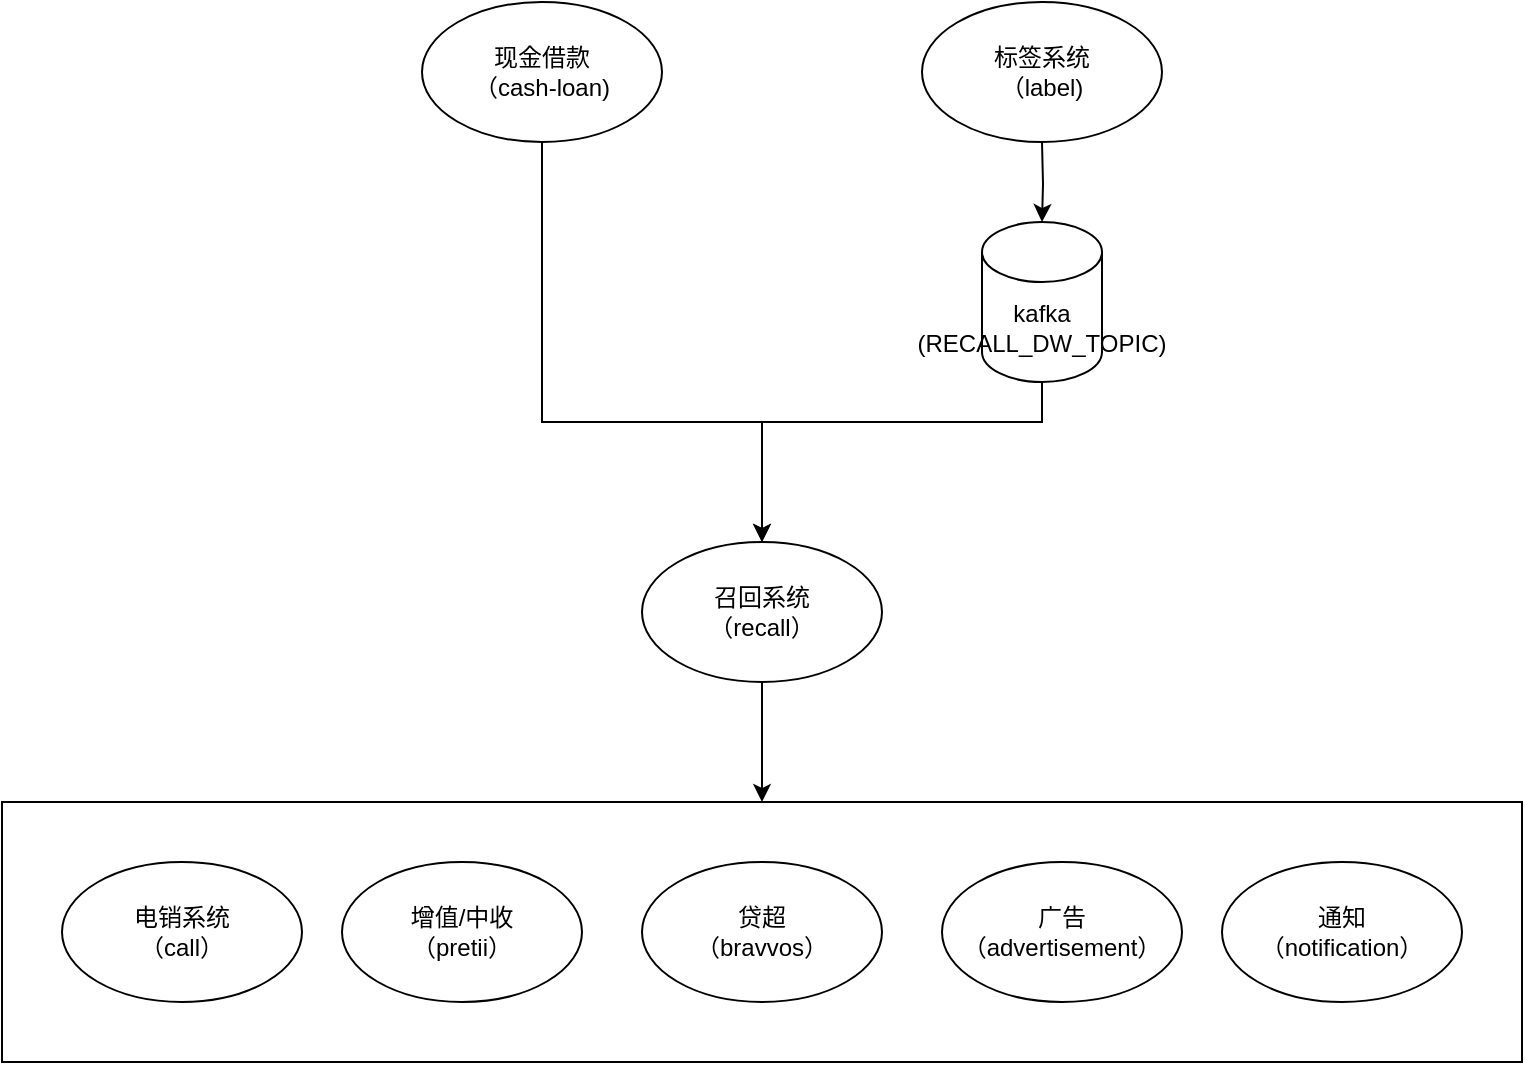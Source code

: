 <mxfile version="21.6.2" type="github" pages="9">
  <diagram name="上下游关系图" id="Kp_FxqHczAHu_dyA3q2S">
    <mxGraphModel dx="954" dy="616" grid="1" gridSize="10" guides="1" tooltips="1" connect="1" arrows="1" fold="1" page="1" pageScale="1" pageWidth="827" pageHeight="1169" math="0" shadow="0">
      <root>
        <mxCell id="0" />
        <mxCell id="1" parent="0" />
        <mxCell id="mWYkn9orQU6s0zdIkVGY-18" value="" style="rounded=0;whiteSpace=wrap;html=1;" parent="1" vertex="1">
          <mxGeometry x="40" y="680" width="760" height="130" as="geometry" />
        </mxCell>
        <mxCell id="mWYkn9orQU6s0zdIkVGY-9" style="edgeStyle=orthogonalEdgeStyle;rounded=0;orthogonalLoop=1;jettySize=auto;html=1;exitX=0.5;exitY=1;exitDx=0;exitDy=0;" parent="1" source="mWYkn9orQU6s0zdIkVGY-1" target="mWYkn9orQU6s0zdIkVGY-7" edge="1">
          <mxGeometry relative="1" as="geometry">
            <Array as="points">
              <mxPoint x="310" y="490" />
              <mxPoint x="420" y="490" />
            </Array>
          </mxGeometry>
        </mxCell>
        <mxCell id="mWYkn9orQU6s0zdIkVGY-1" value="现金借款&lt;br&gt;（cash-loan)" style="ellipse;whiteSpace=wrap;html=1;" parent="1" vertex="1">
          <mxGeometry x="250" y="280" width="120" height="70" as="geometry" />
        </mxCell>
        <mxCell id="mWYkn9orQU6s0zdIkVGY-6" style="edgeStyle=orthogonalEdgeStyle;rounded=0;orthogonalLoop=1;jettySize=auto;html=1;" parent="1" target="mWYkn9orQU6s0zdIkVGY-5" edge="1">
          <mxGeometry relative="1" as="geometry">
            <mxPoint x="560" y="350" as="sourcePoint" />
          </mxGeometry>
        </mxCell>
        <mxCell id="mWYkn9orQU6s0zdIkVGY-2" value="标签系统&lt;br&gt;（label)" style="ellipse;whiteSpace=wrap;html=1;" parent="1" vertex="1">
          <mxGeometry x="500" y="280" width="120" height="70" as="geometry" />
        </mxCell>
        <mxCell id="mWYkn9orQU6s0zdIkVGY-8" style="edgeStyle=orthogonalEdgeStyle;rounded=0;orthogonalLoop=1;jettySize=auto;html=1;exitX=0.5;exitY=1;exitDx=0;exitDy=0;exitPerimeter=0;" parent="1" source="mWYkn9orQU6s0zdIkVGY-5" target="mWYkn9orQU6s0zdIkVGY-7" edge="1">
          <mxGeometry relative="1" as="geometry">
            <Array as="points">
              <mxPoint x="560" y="490" />
              <mxPoint x="420" y="490" />
            </Array>
          </mxGeometry>
        </mxCell>
        <mxCell id="mWYkn9orQU6s0zdIkVGY-5" value="kafka&lt;br&gt;(RECALL_DW_TOPIC&lt;span style=&quot;background-color: initial;&quot;&gt;)&lt;/span&gt;" style="shape=cylinder3;whiteSpace=wrap;html=1;boundedLbl=1;backgroundOutline=1;size=15;" parent="1" vertex="1">
          <mxGeometry x="530" y="390" width="60" height="80" as="geometry" />
        </mxCell>
        <mxCell id="mWYkn9orQU6s0zdIkVGY-20" style="edgeStyle=orthogonalEdgeStyle;rounded=0;orthogonalLoop=1;jettySize=auto;html=1;entryX=0.5;entryY=0;entryDx=0;entryDy=0;" parent="1" source="mWYkn9orQU6s0zdIkVGY-7" target="mWYkn9orQU6s0zdIkVGY-18" edge="1">
          <mxGeometry relative="1" as="geometry" />
        </mxCell>
        <mxCell id="mWYkn9orQU6s0zdIkVGY-7" value="召回系统&lt;br&gt;（recall）" style="ellipse;whiteSpace=wrap;html=1;" parent="1" vertex="1">
          <mxGeometry x="360" y="550" width="120" height="70" as="geometry" />
        </mxCell>
        <mxCell id="mWYkn9orQU6s0zdIkVGY-10" value="电销系统&lt;br&gt;（call）" style="ellipse;whiteSpace=wrap;html=1;" parent="1" vertex="1">
          <mxGeometry x="70" y="710" width="120" height="70" as="geometry" />
        </mxCell>
        <mxCell id="mWYkn9orQU6s0zdIkVGY-12" value="增值/中收&lt;br&gt;（pretii）" style="ellipse;whiteSpace=wrap;html=1;" parent="1" vertex="1">
          <mxGeometry x="210" y="710" width="120" height="70" as="geometry" />
        </mxCell>
        <mxCell id="mWYkn9orQU6s0zdIkVGY-14" value="贷超&lt;br&gt;（bravvos）" style="ellipse;whiteSpace=wrap;html=1;" parent="1" vertex="1">
          <mxGeometry x="360" y="710" width="120" height="70" as="geometry" />
        </mxCell>
        <mxCell id="mWYkn9orQU6s0zdIkVGY-15" value="广告&lt;br&gt;（advertisement）" style="ellipse;whiteSpace=wrap;html=1;" parent="1" vertex="1">
          <mxGeometry x="510" y="710" width="120" height="70" as="geometry" />
        </mxCell>
        <mxCell id="mWYkn9orQU6s0zdIkVGY-19" value="通知&lt;br&gt;（notification）" style="ellipse;whiteSpace=wrap;html=1;" parent="1" vertex="1">
          <mxGeometry x="650" y="710" width="120" height="70" as="geometry" />
        </mxCell>
      </root>
    </mxGraphModel>
  </diagram>
  <diagram id="GYtzQeY6Kn6r9fZNLiC_" name="项目架构图-Jar依赖">
    <mxGraphModel dx="1434" dy="739" grid="1" gridSize="10" guides="1" tooltips="1" connect="1" arrows="1" fold="1" page="1" pageScale="1" pageWidth="827" pageHeight="1169" math="0" shadow="0">
      <root>
        <mxCell id="0" />
        <mxCell id="1" parent="0" />
        <mxCell id="jzs0hXhor6I0iXPaICk2-31" value="" style="rounded=0;whiteSpace=wrap;html=1;" vertex="1" parent="1">
          <mxGeometry x="20" y="490" width="780" height="200" as="geometry" />
        </mxCell>
        <mxCell id="jzs0hXhor6I0iXPaICk2-6" style="rounded=0;orthogonalLoop=1;jettySize=auto;html=1;" edge="1" parent="1" source="jzs0hXhor6I0iXPaICk2-1" target="jzs0hXhor6I0iXPaICk2-5">
          <mxGeometry relative="1" as="geometry" />
        </mxCell>
        <mxCell id="jzs0hXhor6I0iXPaICk2-8" style="edgeStyle=none;rounded=0;orthogonalLoop=1;jettySize=auto;html=1;entryX=0.5;entryY=0;entryDx=0;entryDy=0;" edge="1" parent="1" source="jzs0hXhor6I0iXPaICk2-1" target="jzs0hXhor6I0iXPaICk2-7">
          <mxGeometry relative="1" as="geometry" />
        </mxCell>
        <mxCell id="jzs0hXhor6I0iXPaICk2-1" value="recall-admin" style="rounded=0;whiteSpace=wrap;html=1;" vertex="1" parent="1">
          <mxGeometry x="220" y="290" width="80" height="40" as="geometry" />
        </mxCell>
        <mxCell id="jzs0hXhor6I0iXPaICk2-9" style="edgeStyle=none;rounded=0;orthogonalLoop=1;jettySize=auto;html=1;entryX=0.5;entryY=0;entryDx=0;entryDy=0;" edge="1" parent="1" source="jzs0hXhor6I0iXPaICk2-2" target="jzs0hXhor6I0iXPaICk2-7">
          <mxGeometry relative="1" as="geometry" />
        </mxCell>
        <mxCell id="jzs0hXhor6I0iXPaICk2-2" value="recall-api" style="rounded=0;whiteSpace=wrap;html=1;" vertex="1" parent="1">
          <mxGeometry x="330" y="290" width="80" height="40" as="geometry" />
        </mxCell>
        <mxCell id="jzs0hXhor6I0iXPaICk2-10" style="edgeStyle=none;rounded=0;orthogonalLoop=1;jettySize=auto;html=1;entryX=0.5;entryY=0;entryDx=0;entryDy=0;" edge="1" parent="1" source="jzs0hXhor6I0iXPaICk2-3" target="jzs0hXhor6I0iXPaICk2-7">
          <mxGeometry relative="1" as="geometry" />
        </mxCell>
        <mxCell id="jzs0hXhor6I0iXPaICk2-3" value="recall-schedule" style="rounded=0;whiteSpace=wrap;html=1;" vertex="1" parent="1">
          <mxGeometry x="430" y="290" width="100" height="40" as="geometry" />
        </mxCell>
        <mxCell id="jzs0hXhor6I0iXPaICk2-11" style="edgeStyle=none;rounded=0;orthogonalLoop=1;jettySize=auto;html=1;entryX=0.5;entryY=0;entryDx=0;entryDy=0;" edge="1" parent="1" source="jzs0hXhor6I0iXPaICk2-4" target="jzs0hXhor6I0iXPaICk2-7">
          <mxGeometry relative="1" as="geometry" />
        </mxCell>
        <mxCell id="jzs0hXhor6I0iXPaICk2-4" value="recall-kafka consumer" style="rounded=0;whiteSpace=wrap;html=1;" vertex="1" parent="1">
          <mxGeometry x="550" y="290" width="150" height="40" as="geometry" />
        </mxCell>
        <mxCell id="jzs0hXhor6I0iXPaICk2-5" value="chidori-client-spring" style="rounded=0;whiteSpace=wrap;html=1;" vertex="1" parent="1">
          <mxGeometry x="150" y="410" width="130" height="40" as="geometry" />
        </mxCell>
        <mxCell id="jzs0hXhor6I0iXPaICk2-32" style="edgeStyle=none;rounded=0;orthogonalLoop=1;jettySize=auto;html=1;" edge="1" parent="1" source="jzs0hXhor6I0iXPaICk2-7" target="jzs0hXhor6I0iXPaICk2-31">
          <mxGeometry relative="1" as="geometry" />
        </mxCell>
        <mxCell id="jzs0hXhor6I0iXPaICk2-7" value="recall-core" style="rounded=0;whiteSpace=wrap;html=1;" vertex="1" parent="1">
          <mxGeometry x="374" y="410" width="80" height="40" as="geometry" />
        </mxCell>
        <mxCell id="jzs0hXhor6I0iXPaICk2-15" style="edgeStyle=none;rounded=0;orthogonalLoop=1;jettySize=auto;html=1;entryX=0.5;entryY=0;entryDx=0;entryDy=0;" edge="1" parent="1" source="jzs0hXhor6I0iXPaICk2-12" target="jzs0hXhor6I0iXPaICk2-14">
          <mxGeometry relative="1" as="geometry">
            <mxPoint x="414" y="710" as="targetPoint" />
          </mxGeometry>
        </mxCell>
        <mxCell id="jzs0hXhor6I0iXPaICk2-12" value="recall-common" style="rounded=0;whiteSpace=wrap;html=1;" vertex="1" parent="1">
          <mxGeometry x="364" y="630" width="100" height="40" as="geometry" />
        </mxCell>
        <mxCell id="jzs0hXhor6I0iXPaICk2-14" value="common-util" style="rounded=0;whiteSpace=wrap;html=1;" vertex="1" parent="1">
          <mxGeometry x="364" y="720" width="100" height="40" as="geometry" />
        </mxCell>
        <mxCell id="jzs0hXhor6I0iXPaICk2-16" value="call-client-spring" style="rounded=0;whiteSpace=wrap;html=1;" vertex="1" parent="1">
          <mxGeometry x="427" y="510" width="100" height="40" as="geometry" />
        </mxCell>
        <mxCell id="jzs0hXhor6I0iXPaICk2-17" value="cash-loan-service-client" style="rounded=0;whiteSpace=wrap;html=1;" vertex="1" parent="1">
          <mxGeometry x="534" y="510" width="130" height="40" as="geometry" />
        </mxCell>
        <mxCell id="jzs0hXhor6I0iXPaICk2-18" value="notification-client-spring" style="rounded=0;whiteSpace=wrap;html=1;" vertex="1" parent="1">
          <mxGeometry x="294" y="510" width="126" height="40" as="geometry" />
        </mxCell>
        <mxCell id="jzs0hXhor6I0iXPaICk2-19" value="cache-client" style="rounded=0;whiteSpace=wrap;html=1;" vertex="1" parent="1">
          <mxGeometry x="420" y="570" width="100" height="40" as="geometry" />
        </mxCell>
        <mxCell id="jzs0hXhor6I0iXPaICk2-20" value="braavos-client-spring" style="rounded=0;whiteSpace=wrap;html=1;" vertex="1" parent="1">
          <mxGeometry x="670" y="510" width="120" height="40" as="geometry" />
        </mxCell>
        <mxCell id="jzs0hXhor6I0iXPaICk2-21" value="braavos-client-spring" style="rounded=0;whiteSpace=wrap;html=1;" vertex="1" parent="1">
          <mxGeometry x="190" y="510" width="100" height="40" as="geometry" />
        </mxCell>
        <mxCell id="jzs0hXhor6I0iXPaICk2-22" value="config-starter-spring" style="rounded=0;whiteSpace=wrap;html=1;" vertex="1" parent="1">
          <mxGeometry x="150" y="570" width="140" height="40" as="geometry" />
        </mxCell>
        <mxCell id="jzs0hXhor6I0iXPaICk2-23" value="common-spring-util" style="rounded=0;whiteSpace=wrap;html=1;" vertex="1" parent="1">
          <mxGeometry x="300" y="570" width="110" height="40" as="geometry" />
        </mxCell>
        <mxCell id="jzs0hXhor6I0iXPaICk2-24" value="infra-basic-starter" style="rounded=0;whiteSpace=wrap;html=1;" vertex="1" parent="1">
          <mxGeometry x="100" y="630" width="100" height="40" as="geometry" />
        </mxCell>
        <mxCell id="jzs0hXhor6I0iXPaICk2-25" value="infra-basic-cloud-archaius" style="rounded=0;whiteSpace=wrap;html=1;" vertex="1" parent="1">
          <mxGeometry x="210" y="630" width="140" height="40" as="geometry" />
        </mxCell>
        <mxCell id="jzs0hXhor6I0iXPaICk2-26" value="infra-basic-cloud-hystrix" style="rounded=0;whiteSpace=wrap;html=1;" vertex="1" parent="1">
          <mxGeometry x="630" y="630" width="130" height="40" as="geometry" />
        </mxCell>
        <mxCell id="jzs0hXhor6I0iXPaICk2-27" value="advertisement-client-spring" style="rounded=0;whiteSpace=wrap;html=1;" vertex="1" parent="1">
          <mxGeometry x="30" y="510" width="150" height="40" as="geometry" />
        </mxCell>
        <mxCell id="jzs0hXhor6I0iXPaICk2-29" value="sql-interceptor5" style="rounded=0;whiteSpace=wrap;html=1;" vertex="1" parent="1">
          <mxGeometry x="526" y="570" width="100" height="40" as="geometry" />
        </mxCell>
        <mxCell id="jzs0hXhor6I0iXPaICk2-30" value="common-kafka-producer" style="rounded=0;whiteSpace=wrap;html=1;" vertex="1" parent="1">
          <mxGeometry x="480" y="630" width="140" height="40" as="geometry" />
        </mxCell>
      </root>
    </mxGraphModel>
  </diagram>
  <diagram id="FUy9ikfa3b6hf9Ep48r-" name="项目架构图-分层架构">
    <mxGraphModel dx="954" dy="616" grid="1" gridSize="10" guides="1" tooltips="1" connect="1" arrows="1" fold="1" page="1" pageScale="1" pageWidth="827" pageHeight="1169" math="0" shadow="0">
      <root>
        <mxCell id="0" />
        <mxCell id="1" parent="0" />
        <mxCell id="0ZsmsinClAPjeSGUw6Kv-1" value="展示层" style="rounded=0;whiteSpace=wrap;html=1;verticalAlign=top;" parent="1" vertex="1">
          <mxGeometry x="130" y="190" width="430" height="100" as="geometry" />
        </mxCell>
        <mxCell id="0ZsmsinClAPjeSGUw6Kv-2" value="召回系统&lt;br&gt;（recall.yangqianguan.com)" style="rounded=0;whiteSpace=wrap;html=1;" parent="1" vertex="1">
          <mxGeometry x="150" y="220" width="180" height="40" as="geometry" />
        </mxCell>
        <mxCell id="0ZsmsinClAPjeSGUw6Kv-3" value="Tech admin&lt;br&gt;（tech-admin.yqg.com)" style="rounded=0;whiteSpace=wrap;html=1;" parent="1" vertex="1">
          <mxGeometry x="353.5" y="220" width="180" height="40" as="geometry" />
        </mxCell>
        <mxCell id="0ZsmsinClAPjeSGUw6Kv-4" value="接入层" style="rounded=0;whiteSpace=wrap;html=1;verticalAlign=top;" parent="1" vertex="1">
          <mxGeometry x="130" y="310" width="610" height="90" as="geometry" />
        </mxCell>
        <mxCell id="0ZsmsinClAPjeSGUw6Kv-5" value="api" style="rounded=0;whiteSpace=wrap;html=1;" parent="1" vertex="1">
          <mxGeometry x="165.25" y="340" width="110" height="40" as="geometry" />
        </mxCell>
        <mxCell id="0ZsmsinClAPjeSGUw6Kv-7" value="admin" style="rounded=0;whiteSpace=wrap;html=1;" parent="1" vertex="1">
          <mxGeometry x="295.25" y="340" width="120" height="40" as="geometry" />
        </mxCell>
        <mxCell id="0ZsmsinClAPjeSGUw6Kv-8" value="kafka consumer" style="rounded=0;whiteSpace=wrap;html=1;" parent="1" vertex="1">
          <mxGeometry x="435.25" y="340" width="130" height="40" as="geometry" />
        </mxCell>
        <mxCell id="0ZsmsinClAPjeSGUw6Kv-9" value="schedule" style="rounded=0;whiteSpace=wrap;html=1;" parent="1" vertex="1">
          <mxGeometry x="585.25" y="340" width="136.5" height="40" as="geometry" />
        </mxCell>
        <mxCell id="0ZsmsinClAPjeSGUw6Kv-10" value="核心模块" style="rounded=0;whiteSpace=wrap;html=1;verticalAlign=top;" parent="1" vertex="1">
          <mxGeometry x="130" y="420" width="610" height="200" as="geometry" />
        </mxCell>
        <mxCell id="0ZsmsinClAPjeSGUw6Kv-11" value="数据清理&lt;br&gt;（cleanTable）" style="rounded=0;whiteSpace=wrap;html=1;" parent="1" vertex="1">
          <mxGeometry x="530" y="565" width="150" height="40" as="geometry" />
        </mxCell>
        <mxCell id="0ZsmsinClAPjeSGUw6Kv-12" value="内容&lt;br&gt;（content）" style="rounded=0;whiteSpace=wrap;html=1;" parent="1" vertex="1">
          <mxGeometry x="570" y="455" width="110" height="40" as="geometry" />
        </mxCell>
        <mxCell id="0ZsmsinClAPjeSGUw6Kv-13" value="案件&lt;br&gt;（case）" style="rounded=0;whiteSpace=wrap;html=1;" parent="1" vertex="1">
          <mxGeometry x="180" y="455" width="110" height="40" as="geometry" />
        </mxCell>
        <mxCell id="0ZsmsinClAPjeSGUw6Kv-14" value="执行计划&lt;br&gt;（schedule）" style="rounded=0;whiteSpace=wrap;html=1;" parent="1" vertex="1">
          <mxGeometry x="180" y="510" width="110" height="40" as="geometry" />
        </mxCell>
        <mxCell id="0ZsmsinClAPjeSGUw6Kv-15" value="发送结果&lt;br&gt;（sendResult）" style="rounded=0;whiteSpace=wrap;html=1;" parent="1" vertex="1">
          <mxGeometry x="310" y="510" width="110" height="40" as="geometry" />
        </mxCell>
        <mxCell id="0ZsmsinClAPjeSGUw6Kv-16" value="策略&lt;br&gt;（strategy）" style="rounded=0;whiteSpace=wrap;html=1;" parent="1" vertex="1">
          <mxGeometry x="310" y="455" width="110" height="40" as="geometry" />
        </mxCell>
        <mxCell id="0ZsmsinClAPjeSGUw6Kv-17" value="权限" style="rounded=0;whiteSpace=wrap;html=1;" parent="1" vertex="1">
          <mxGeometry x="353.5" y="565" width="160" height="40" as="geometry" />
        </mxCell>
        <mxCell id="0ZsmsinClAPjeSGUw6Kv-18" value="黑名单&lt;br&gt;（blacklist）" style="rounded=0;whiteSpace=wrap;html=1;" parent="1" vertex="1">
          <mxGeometry x="570" y="510" width="110" height="40" as="geometry" />
        </mxCell>
        <mxCell id="0ZsmsinClAPjeSGUw6Kv-19" value="案件通知&lt;br&gt;（alert）" style="rounded=0;whiteSpace=wrap;html=1;" parent="1" vertex="1">
          <mxGeometry x="180" y="565" width="160" height="40" as="geometry" />
        </mxCell>
        <mxCell id="0ZsmsinClAPjeSGUw6Kv-20" value="限频&lt;br&gt;（limit）" style="rounded=0;whiteSpace=wrap;html=1;" parent="1" vertex="1">
          <mxGeometry x="440" y="510" width="110" height="40" as="geometry" />
        </mxCell>
        <mxCell id="0ZsmsinClAPjeSGUw6Kv-21" value="标签&lt;br&gt;（casetag）" style="rounded=0;whiteSpace=wrap;html=1;" parent="1" vertex="1">
          <mxGeometry x="440" y="455" width="110" height="40" as="geometry" />
        </mxCell>
        <mxCell id="0ZsmsinClAPjeSGUw6Kv-22" value="支撑组件" style="rounded=0;whiteSpace=wrap;html=1;verticalAlign=top;" parent="1" vertex="1">
          <mxGeometry x="130" y="640" width="610" height="150" as="geometry" />
        </mxCell>
        <mxCell id="0ZsmsinClAPjeSGUw6Kv-23" value="日志&lt;br&gt;（log）" style="rounded=0;whiteSpace=wrap;html=1;" parent="1" vertex="1">
          <mxGeometry x="575" y="670" width="110" height="40" as="geometry" />
        </mxCell>
        <mxCell id="0ZsmsinClAPjeSGUw6Kv-24" value="监控&lt;br&gt;（monitor）" style="rounded=0;whiteSpace=wrap;html=1;" parent="1" vertex="1">
          <mxGeometry x="445" y="670" width="110" height="40" as="geometry" />
        </mxCell>
        <mxCell id="0ZsmsinClAPjeSGUw6Kv-26" value="模型&lt;br&gt;（model）" style="rounded=0;whiteSpace=wrap;html=1;" parent="1" vertex="1">
          <mxGeometry x="185" y="670" width="110" height="40" as="geometry" />
        </mxCell>
        <mxCell id="0ZsmsinClAPjeSGUw6Kv-27" value="common&lt;br&gt;（constant/enums/config/properties/utils）" style="rounded=0;whiteSpace=wrap;html=1;" parent="1" vertex="1">
          <mxGeometry x="185" y="730" width="500" height="40" as="geometry" />
        </mxCell>
        <mxCell id="0ZsmsinClAPjeSGUw6Kv-30" value="依赖client&lt;br&gt;（client）" style="rounded=0;whiteSpace=wrap;html=1;" parent="1" vertex="1">
          <mxGeometry x="315" y="670" width="110" height="40" as="geometry" />
        </mxCell>
        <mxCell id="0ZsmsinClAPjeSGUw6Kv-31" value="SDK" style="rounded=0;whiteSpace=wrap;html=1;verticalAlign=top;" parent="1" vertex="1">
          <mxGeometry x="570" y="190" width="170" height="100" as="geometry" />
        </mxCell>
        <mxCell id="0ZsmsinClAPjeSGUw6Kv-32" value="feign client声明" style="rounded=0;whiteSpace=wrap;html=1;" parent="1" vertex="1">
          <mxGeometry x="590" y="220" width="120" height="40" as="geometry" />
        </mxCell>
        <mxCell id="0ZsmsinClAPjeSGUw6Kv-33" value="数据层" style="rounded=0;whiteSpace=wrap;html=1;verticalAlign=top;" parent="1" vertex="1">
          <mxGeometry x="130" y="810" width="780" height="90" as="geometry" />
        </mxCell>
        <mxCell id="0ZsmsinClAPjeSGUw6Kv-34" value="redis&lt;br&gt;(cluster)" style="rounded=0;whiteSpace=wrap;html=1;" parent="1" vertex="1">
          <mxGeometry x="165.25" y="840" width="124.75" height="40" as="geometry" />
        </mxCell>
        <mxCell id="0ZsmsinClAPjeSGUw6Kv-35" value="mysql&lt;br&gt;(recall-prod)" style="rounded=0;whiteSpace=wrap;html=1;" parent="1" vertex="1">
          <mxGeometry x="300" y="840" width="130" height="40" as="geometry" />
        </mxCell>
        <mxCell id="0ZsmsinClAPjeSGUw6Kv-36" value="kafka" style="rounded=0;whiteSpace=wrap;html=1;" parent="1" vertex="1">
          <mxGeometry x="450" y="840" width="130" height="40" as="geometry" />
        </mxCell>
        <mxCell id="0ZsmsinClAPjeSGUw6Kv-37" value="influxdb&lt;br&gt;(yqg_prod)" style="rounded=0;whiteSpace=wrap;html=1;" parent="1" vertex="1">
          <mxGeometry x="590" y="840" width="136.5" height="40" as="geometry" />
        </mxCell>
        <mxCell id="0ZsmsinClAPjeSGUw6Kv-38" value="监控&amp;amp;报警" style="rounded=0;whiteSpace=wrap;html=1;verticalAlign=top;" parent="1" vertex="1">
          <mxGeometry x="770" y="310" width="140" height="480" as="geometry" />
        </mxCell>
        <mxCell id="0ZsmsinClAPjeSGUw6Kv-39" value="grafna" style="rounded=0;whiteSpace=wrap;html=1;" parent="1" vertex="1">
          <mxGeometry x="785" y="390" width="110" height="40" as="geometry" />
        </mxCell>
        <mxCell id="0ZsmsinClAPjeSGUw6Kv-40" value="n9e" style="rounded=0;whiteSpace=wrap;html=1;" parent="1" vertex="1">
          <mxGeometry x="785" y="480" width="110" height="40" as="geometry" />
        </mxCell>
        <mxCell id="0ZsmsinClAPjeSGUw6Kv-41" value="kibana" style="rounded=0;whiteSpace=wrap;html=1;" parent="1" vertex="1">
          <mxGeometry x="785" y="564.5" width="110" height="40" as="geometry" />
        </mxCell>
        <mxCell id="0ZsmsinClAPjeSGUw6Kv-42" value="tech报警平台" style="rounded=0;whiteSpace=wrap;html=1;" parent="1" vertex="1">
          <mxGeometry x="785" y="660" width="110" height="40" as="geometry" />
        </mxCell>
        <mxCell id="0ZsmsinClAPjeSGUw6Kv-43" value="elasticsearch" style="rounded=0;whiteSpace=wrap;html=1;" parent="1" vertex="1">
          <mxGeometry x="740" y="840" width="140" height="40" as="geometry" />
        </mxCell>
      </root>
    </mxGraphModel>
  </diagram>
  <diagram id="v8kwSSGpZa4S0GrWc4qn" name="流程图-/case/save">
    <mxGraphModel dx="127" dy="559" grid="1" gridSize="10" guides="1" tooltips="1" connect="1" arrows="1" fold="1" page="1" pageScale="1" pageWidth="827" pageHeight="1169" math="0" shadow="0">
      <root>
        <mxCell id="0" />
        <mxCell id="1" parent="0" />
        <mxCell id="FFcV0ctUOJ06XhprEmEq-1" value="" style="edgeStyle=orthogonalEdgeStyle;rounded=0;orthogonalLoop=1;jettySize=auto;html=1;" edge="1" parent="1" source="FFcV0ctUOJ06XhprEmEq-2" target="FFcV0ctUOJ06XhprEmEq-11">
          <mxGeometry relative="1" as="geometry" />
        </mxCell>
        <mxCell id="FFcV0ctUOJ06XhprEmEq-2" value="Redis-&amp;gt;lock&lt;br&gt;business/tag/thirdId" style="rounded=0;whiteSpace=wrap;html=1;" vertex="1" parent="1">
          <mxGeometry x="1150" y="530" width="120" height="60" as="geometry" />
        </mxCell>
        <mxCell id="FFcV0ctUOJ06XhprEmEq-3" style="edgeStyle=orthogonalEdgeStyle;rounded=0;orthogonalLoop=1;jettySize=auto;html=1;entryX=0.5;entryY=0;entryDx=0;entryDy=0;" edge="1" parent="1" source="FFcV0ctUOJ06XhprEmEq-4" target="FFcV0ctUOJ06XhprEmEq-2">
          <mxGeometry relative="1" as="geometry" />
        </mxCell>
        <mxCell id="FFcV0ctUOJ06XhprEmEq-4" value="参数补全并检查" style="rounded=0;whiteSpace=wrap;html=1;" vertex="1" parent="1">
          <mxGeometry x="1150" y="420" width="120" height="60" as="geometry" />
        </mxCell>
        <mxCell id="FFcV0ctUOJ06XhprEmEq-5" value="" style="edgeStyle=orthogonalEdgeStyle;rounded=0;orthogonalLoop=1;jettySize=auto;html=1;exitX=0.5;exitY=1;exitDx=0;exitDy=0;" edge="1" parent="1" source="FFcV0ctUOJ06XhprEmEq-11" target="FFcV0ctUOJ06XhprEmEq-8">
          <mxGeometry relative="1" as="geometry">
            <mxPoint x="1210" y="700" as="sourcePoint" />
          </mxGeometry>
        </mxCell>
        <mxCell id="FFcV0ctUOJ06XhprEmEq-6" value="否" style="edgeLabel;html=1;align=center;verticalAlign=middle;resizable=0;points=[];" vertex="1" connectable="0" parent="FFcV0ctUOJ06XhprEmEq-5">
          <mxGeometry x="-0.05" relative="1" as="geometry">
            <mxPoint as="offset" />
          </mxGeometry>
        </mxCell>
        <mxCell id="FFcV0ctUOJ06XhprEmEq-7" style="edgeStyle=orthogonalEdgeStyle;rounded=0;orthogonalLoop=1;jettySize=auto;html=1;" edge="1" parent="1" source="FFcV0ctUOJ06XhprEmEq-8" target="FFcV0ctUOJ06XhprEmEq-14">
          <mxGeometry relative="1" as="geometry" />
        </mxCell>
        <mxCell id="FFcV0ctUOJ06XhprEmEq-8" value="插入Case记录" style="rounded=0;whiteSpace=wrap;html=1;" vertex="1" parent="1">
          <mxGeometry x="1150" y="781" width="120" height="60" as="geometry" />
        </mxCell>
        <mxCell id="FFcV0ctUOJ06XhprEmEq-9" value="" style="edgeStyle=orthogonalEdgeStyle;rounded=0;orthogonalLoop=1;jettySize=auto;html=1;" edge="1" parent="1" source="FFcV0ctUOJ06XhprEmEq-11" target="FFcV0ctUOJ06XhprEmEq-13">
          <mxGeometry relative="1" as="geometry" />
        </mxCell>
        <mxCell id="FFcV0ctUOJ06XhprEmEq-10" value="是" style="edgeLabel;html=1;align=center;verticalAlign=middle;resizable=0;points=[];" vertex="1" connectable="0" parent="FFcV0ctUOJ06XhprEmEq-9">
          <mxGeometry x="-0.233" y="-2" relative="1" as="geometry">
            <mxPoint as="offset" />
          </mxGeometry>
        </mxCell>
        <mxCell id="FFcV0ctUOJ06XhprEmEq-11" value="是否存在case&lt;br style=&quot;border-color: var(--border-color);&quot;&gt;相同的thirdPartyId、castTagId" style="rhombus;whiteSpace=wrap;html=1;rounded=0;" vertex="1" parent="1">
          <mxGeometry x="1170" y="630" width="80" height="80" as="geometry" />
        </mxCell>
        <mxCell id="FFcV0ctUOJ06XhprEmEq-12" style="edgeStyle=orthogonalEdgeStyle;rounded=0;orthogonalLoop=1;jettySize=auto;html=1;entryX=0.5;entryY=0;entryDx=0;entryDy=0;" edge="1" parent="1" source="FFcV0ctUOJ06XhprEmEq-13" target="FFcV0ctUOJ06XhprEmEq-14">
          <mxGeometry relative="1" as="geometry" />
        </mxCell>
        <mxCell id="FFcV0ctUOJ06XhprEmEq-13" value="更新Case&lt;br&gt;重新推送设置" style="whiteSpace=wrap;html=1;rounded=0;" vertex="1" parent="1">
          <mxGeometry x="1300" y="781" width="120" height="60" as="geometry" />
        </mxCell>
        <mxCell id="FFcV0ctUOJ06XhprEmEq-26" style="edgeStyle=orthogonalEdgeStyle;rounded=0;orthogonalLoop=1;jettySize=auto;html=1;entryX=1;entryY=0.5;entryDx=0;entryDy=0;entryPerimeter=0;exitX=0.5;exitY=1;exitDx=0;exitDy=0;" edge="1" parent="1" source="FFcV0ctUOJ06XhprEmEq-14" target="FFcV0ctUOJ06XhprEmEq-24">
          <mxGeometry relative="1" as="geometry" />
        </mxCell>
        <mxCell id="FFcV0ctUOJ06XhprEmEq-14" value="InfluxDB打点" style="rounded=0;whiteSpace=wrap;html=1;" vertex="1" parent="1">
          <mxGeometry x="1220" y="910" width="120" height="60" as="geometry" />
        </mxCell>
        <mxCell id="FFcV0ctUOJ06XhprEmEq-18" value="" style="edgeStyle=orthogonalEdgeStyle;rounded=0;orthogonalLoop=1;jettySize=auto;html=1;" edge="1" parent="1" source="FFcV0ctUOJ06XhprEmEq-15" target="FFcV0ctUOJ06XhprEmEq-17">
          <mxGeometry relative="1" as="geometry" />
        </mxCell>
        <mxCell id="FFcV0ctUOJ06XhprEmEq-15" value="start" style="strokeWidth=2;html=1;shape=mxgraph.flowchart.terminator;whiteSpace=wrap;" vertex="1" parent="1">
          <mxGeometry x="1160" y="60" width="100" height="60" as="geometry" />
        </mxCell>
        <mxCell id="FFcV0ctUOJ06XhprEmEq-20" value="" style="edgeStyle=orthogonalEdgeStyle;rounded=0;orthogonalLoop=1;jettySize=auto;html=1;entryX=0.5;entryY=0;entryDx=0;entryDy=0;" edge="1" parent="1" source="FFcV0ctUOJ06XhprEmEq-17" target="FFcV0ctUOJ06XhprEmEq-21">
          <mxGeometry relative="1" as="geometry">
            <mxPoint x="1210" y="290" as="targetPoint" />
          </mxGeometry>
        </mxCell>
        <mxCell id="FFcV0ctUOJ06XhprEmEq-17" value="request参数检查" style="whiteSpace=wrap;html=1;strokeWidth=2;" vertex="1" parent="1">
          <mxGeometry x="1150" y="170" width="120" height="60" as="geometry" />
        </mxCell>
        <mxCell id="FFcV0ctUOJ06XhprEmEq-22" style="edgeStyle=orthogonalEdgeStyle;rounded=0;orthogonalLoop=1;jettySize=auto;html=1;" edge="1" parent="1" source="FFcV0ctUOJ06XhprEmEq-21" target="FFcV0ctUOJ06XhprEmEq-4">
          <mxGeometry relative="1" as="geometry" />
        </mxCell>
        <mxCell id="FFcV0ctUOJ06XhprEmEq-23" value="否" style="edgeLabel;html=1;align=center;verticalAlign=middle;resizable=0;points=[];" vertex="1" connectable="0" parent="FFcV0ctUOJ06XhprEmEq-22">
          <mxGeometry x="0.014" y="-1" relative="1" as="geometry">
            <mxPoint as="offset" />
          </mxGeometry>
        </mxCell>
        <mxCell id="FFcV0ctUOJ06XhprEmEq-25" style="edgeStyle=orthogonalEdgeStyle;rounded=0;orthogonalLoop=1;jettySize=auto;html=1;entryX=0;entryY=0.5;entryDx=0;entryDy=0;entryPerimeter=0;" edge="1" parent="1" source="FFcV0ctUOJ06XhprEmEq-21" target="FFcV0ctUOJ06XhprEmEq-24">
          <mxGeometry relative="1" as="geometry" />
        </mxCell>
        <mxCell id="FFcV0ctUOJ06XhprEmEq-27" value="是" style="edgeLabel;html=1;align=center;verticalAlign=middle;resizable=0;points=[];" vertex="1" connectable="0" parent="FFcV0ctUOJ06XhprEmEq-25">
          <mxGeometry x="-0.867" y="2" relative="1" as="geometry">
            <mxPoint as="offset" />
          </mxGeometry>
        </mxCell>
        <mxCell id="FFcV0ctUOJ06XhprEmEq-21" value="&lt;div style=&quot;border-color: var(--border-color); font-size: 9pt; color: rgb(169, 183, 198); font-family: &amp;quot;JetBrains Mono&amp;quot;, monospace;&quot;&gt;是否无需处理&lt;/div&gt;&lt;div style=&quot;border-color: var(--border-color); font-size: 9pt; color: rgb(169, 183, 198); font-family: &amp;quot;JetBrains Mono&amp;quot;, monospace;&quot;&gt;ISaveCaseFilter&lt;/div&gt;" style="rhombus;whiteSpace=wrap;html=1;" vertex="1" parent="1">
          <mxGeometry x="1170" y="280" width="80" height="80" as="geometry" />
        </mxCell>
        <mxCell id="FFcV0ctUOJ06XhprEmEq-24" value="end" style="strokeWidth=2;html=1;shape=mxgraph.flowchart.terminator;whiteSpace=wrap;" vertex="1" parent="1">
          <mxGeometry x="1060" y="1010" width="100" height="60" as="geometry" />
        </mxCell>
      </root>
    </mxGraphModel>
  </diagram>
  <diagram id="gZglykAN3be1A0jdzWKC" name="流程图-/admin/batch/task/create">
    <mxGraphModel dx="954" dy="616" grid="1" gridSize="10" guides="1" tooltips="1" connect="1" arrows="1" fold="1" page="1" pageScale="1" pageWidth="827" pageHeight="1169" math="0" shadow="0">
      <root>
        <mxCell id="0" />
        <mxCell id="1" parent="0" />
        <mxCell id="T2E1xEHeVXAkLJ9u4POK-3" value="" style="edgeStyle=orthogonalEdgeStyle;rounded=0;orthogonalLoop=1;jettySize=auto;html=1;" edge="1" parent="1" source="T2E1xEHeVXAkLJ9u4POK-1" target="T2E1xEHeVXAkLJ9u4POK-2">
          <mxGeometry relative="1" as="geometry" />
        </mxCell>
        <mxCell id="T2E1xEHeVXAkLJ9u4POK-1" value="start" style="strokeWidth=2;html=1;shape=mxgraph.flowchart.terminator;whiteSpace=wrap;" vertex="1" parent="1">
          <mxGeometry x="280" y="50" width="100" height="60" as="geometry" />
        </mxCell>
        <mxCell id="T2E1xEHeVXAkLJ9u4POK-5" value="" style="edgeStyle=orthogonalEdgeStyle;rounded=0;orthogonalLoop=1;jettySize=auto;html=1;" edge="1" parent="1" source="T2E1xEHeVXAkLJ9u4POK-2" target="T2E1xEHeVXAkLJ9u4POK-4">
          <mxGeometry relative="1" as="geometry" />
        </mxCell>
        <mxCell id="T2E1xEHeVXAkLJ9u4POK-2" value="配置检查" style="whiteSpace=wrap;html=1;strokeWidth=2;" vertex="1" parent="1">
          <mxGeometry x="270" y="190" width="120" height="60" as="geometry" />
        </mxCell>
        <mxCell id="T2E1xEHeVXAkLJ9u4POK-7" value="" style="edgeStyle=orthogonalEdgeStyle;rounded=0;orthogonalLoop=1;jettySize=auto;html=1;" edge="1" parent="1" source="T2E1xEHeVXAkLJ9u4POK-4" target="T2E1xEHeVXAkLJ9u4POK-6">
          <mxGeometry relative="1" as="geometry" />
        </mxCell>
        <mxCell id="T2E1xEHeVXAkLJ9u4POK-4" value="fileKey cache处理&lt;br&gt;（BATCH_RECALL_INFO&lt;span style=&quot;background-color: initial;&quot;&gt;）&lt;/span&gt;" style="whiteSpace=wrap;html=1;strokeWidth=2;" vertex="1" parent="1">
          <mxGeometry x="250" y="330" width="160" height="60" as="geometry" />
        </mxCell>
        <mxCell id="T2E1xEHeVXAkLJ9u4POK-9" value="" style="edgeStyle=orthogonalEdgeStyle;rounded=0;orthogonalLoop=1;jettySize=auto;html=1;" edge="1" parent="1" source="T2E1xEHeVXAkLJ9u4POK-6" target="T2E1xEHeVXAkLJ9u4POK-8">
          <mxGeometry relative="1" as="geometry" />
        </mxCell>
        <mxCell id="T2E1xEHeVXAkLJ9u4POK-6" value="RecallTask插入&lt;br&gt;（insert）" style="whiteSpace=wrap;html=1;strokeWidth=2;" vertex="1" parent="1">
          <mxGeometry x="270" y="470" width="120" height="60" as="geometry" />
        </mxCell>
        <mxCell id="T2E1xEHeVXAkLJ9u4POK-11" style="edgeStyle=orthogonalEdgeStyle;rounded=0;orthogonalLoop=1;jettySize=auto;html=1;" edge="1" parent="1" source="T2E1xEHeVXAkLJ9u4POK-8" target="T2E1xEHeVXAkLJ9u4POK-10">
          <mxGeometry relative="1" as="geometry" />
        </mxCell>
        <mxCell id="T2E1xEHeVXAkLJ9u4POK-8" value="操作日志插入&lt;br&gt;OperationLog" style="whiteSpace=wrap;html=1;strokeWidth=2;" vertex="1" parent="1">
          <mxGeometry x="270" y="610" width="120" height="60" as="geometry" />
        </mxCell>
        <mxCell id="T2E1xEHeVXAkLJ9u4POK-10" value="end" style="strokeWidth=2;html=1;shape=mxgraph.flowchart.terminator;whiteSpace=wrap;" vertex="1" parent="1">
          <mxGeometry x="280" y="730" width="100" height="60" as="geometry" />
        </mxCell>
      </root>
    </mxGraphModel>
  </diagram>
  <diagram id="Lc88bYv949mjP-PHrQNP" name="流程图-/case/complete">
    <mxGraphModel dx="1004" dy="648" grid="1" gridSize="10" guides="1" tooltips="1" connect="1" arrows="1" fold="1" page="1" pageScale="1" pageWidth="827" pageHeight="1169" math="0" shadow="0">
      <root>
        <mxCell id="0" />
        <mxCell id="1" parent="0" />
        <mxCell id="VrgjMZ9NcUn4X0ILdbsg-3" value="" style="edgeStyle=orthogonalEdgeStyle;rounded=0;orthogonalLoop=1;jettySize=auto;html=1;" edge="1" parent="1" source="VrgjMZ9NcUn4X0ILdbsg-1" target="VrgjMZ9NcUn4X0ILdbsg-2">
          <mxGeometry relative="1" as="geometry" />
        </mxCell>
        <mxCell id="VrgjMZ9NcUn4X0ILdbsg-1" value="start" style="strokeWidth=2;html=1;shape=mxgraph.flowchart.terminator;whiteSpace=wrap;" vertex="1" parent="1">
          <mxGeometry x="300" y="40" width="100" height="60" as="geometry" />
        </mxCell>
        <mxCell id="VrgjMZ9NcUn4X0ILdbsg-5" value="" style="edgeStyle=orthogonalEdgeStyle;rounded=0;orthogonalLoop=1;jettySize=auto;html=1;" edge="1" parent="1" source="VrgjMZ9NcUn4X0ILdbsg-2" target="VrgjMZ9NcUn4X0ILdbsg-4">
          <mxGeometry relative="1" as="geometry" />
        </mxCell>
        <mxCell id="VrgjMZ9NcUn4X0ILdbsg-2" value="参数检查&lt;br&gt;thirdPartyId not null" style="whiteSpace=wrap;html=1;strokeWidth=2;" vertex="1" parent="1">
          <mxGeometry x="290" y="170" width="120" height="60" as="geometry" />
        </mxCell>
        <mxCell id="VrgjMZ9NcUn4X0ILdbsg-14" value="" style="edgeStyle=orthogonalEdgeStyle;rounded=0;orthogonalLoop=1;jettySize=auto;html=1;" edge="1" parent="1" source="VrgjMZ9NcUn4X0ILdbsg-4" target="VrgjMZ9NcUn4X0ILdbsg-13">
          <mxGeometry relative="1" as="geometry" />
        </mxCell>
        <mxCell id="VrgjMZ9NcUn4X0ILdbsg-4" value="获取CaseTag" style="whiteSpace=wrap;html=1;strokeWidth=2;" vertex="1" parent="1">
          <mxGeometry x="290" y="300" width="120" height="60" as="geometry" />
        </mxCell>
        <mxCell id="VrgjMZ9NcUn4X0ILdbsg-9" value="" style="edgeStyle=orthogonalEdgeStyle;rounded=0;orthogonalLoop=1;jettySize=auto;html=1;" edge="1" parent="1" source="VrgjMZ9NcUn4X0ILdbsg-6" target="VrgjMZ9NcUn4X0ILdbsg-8">
          <mxGeometry relative="1" as="geometry" />
        </mxCell>
        <mxCell id="VrgjMZ9NcUn4X0ILdbsg-6" value="查询RecallCase记录&lt;br&gt;（thirdPartyId/caseStatus/caseTagId）" style="whiteSpace=wrap;html=1;strokeWidth=2;" vertex="1" parent="1">
          <mxGeometry x="290" y="525" width="120" height="60" as="geometry" />
        </mxCell>
        <mxCell id="VrgjMZ9NcUn4X0ILdbsg-11" value="" style="edgeStyle=orthogonalEdgeStyle;rounded=0;orthogonalLoop=1;jettySize=auto;html=1;" edge="1" parent="1" source="VrgjMZ9NcUn4X0ILdbsg-8" target="VrgjMZ9NcUn4X0ILdbsg-10">
          <mxGeometry relative="1" as="geometry" />
        </mxCell>
        <mxCell id="VrgjMZ9NcUn4X0ILdbsg-12" value="是" style="edgeLabel;html=1;align=center;verticalAlign=middle;resizable=0;points=[];" vertex="1" connectable="0" parent="VrgjMZ9NcUn4X0ILdbsg-11">
          <mxGeometry x="-0.214" y="2" relative="1" as="geometry">
            <mxPoint as="offset" />
          </mxGeometry>
        </mxCell>
        <mxCell id="VrgjMZ9NcUn4X0ILdbsg-35" style="edgeStyle=orthogonalEdgeStyle;rounded=0;orthogonalLoop=1;jettySize=auto;html=1;" edge="1" parent="1" source="VrgjMZ9NcUn4X0ILdbsg-8">
          <mxGeometry relative="1" as="geometry">
            <mxPoint x="246" y="760" as="targetPoint" />
          </mxGeometry>
        </mxCell>
        <mxCell id="VrgjMZ9NcUn4X0ILdbsg-8" value="是否存在记录" style="rhombus;whiteSpace=wrap;html=1;strokeWidth=2;" vertex="1" parent="1">
          <mxGeometry x="306" y="655" width="84" height="80" as="geometry" />
        </mxCell>
        <mxCell id="VrgjMZ9NcUn4X0ILdbsg-17" value="" style="edgeStyle=orthogonalEdgeStyle;rounded=0;orthogonalLoop=1;jettySize=auto;html=1;" edge="1" parent="1" source="VrgjMZ9NcUn4X0ILdbsg-10" target="VrgjMZ9NcUn4X0ILdbsg-16">
          <mxGeometry relative="1" as="geometry" />
        </mxCell>
        <mxCell id="VrgjMZ9NcUn4X0ILdbsg-10" value="按id对RecallCaseRecord加锁" style="whiteSpace=wrap;html=1;strokeWidth=2;" vertex="1" parent="1">
          <mxGeometry x="426" y="765" width="120" height="60" as="geometry" />
        </mxCell>
        <mxCell id="VrgjMZ9NcUn4X0ILdbsg-15" style="edgeStyle=orthogonalEdgeStyle;rounded=0;orthogonalLoop=1;jettySize=auto;html=1;entryX=0.5;entryY=0;entryDx=0;entryDy=0;" edge="1" parent="1" source="VrgjMZ9NcUn4X0ILdbsg-13" target="VrgjMZ9NcUn4X0ILdbsg-6">
          <mxGeometry relative="1" as="geometry" />
        </mxCell>
        <mxCell id="VrgjMZ9NcUn4X0ILdbsg-13" value="开启事务" style="whiteSpace=wrap;html=1;strokeWidth=2;" vertex="1" parent="1">
          <mxGeometry x="290" y="420" width="120" height="60" as="geometry" />
        </mxCell>
        <mxCell id="VrgjMZ9NcUn4X0ILdbsg-19" value="" style="edgeStyle=orthogonalEdgeStyle;rounded=0;orthogonalLoop=1;jettySize=auto;html=1;" edge="1" parent="1" source="VrgjMZ9NcUn4X0ILdbsg-16" target="VrgjMZ9NcUn4X0ILdbsg-18">
          <mxGeometry relative="1" as="geometry" />
        </mxCell>
        <mxCell id="VrgjMZ9NcUn4X0ILdbsg-16" value="清理外呼相关schduler缓存" style="whiteSpace=wrap;html=1;strokeWidth=2;" vertex="1" parent="1">
          <mxGeometry x="426" y="870" width="120" height="60" as="geometry" />
        </mxCell>
        <mxCell id="VrgjMZ9NcUn4X0ILdbsg-23" value="" style="edgeStyle=orthogonalEdgeStyle;rounded=0;orthogonalLoop=1;jettySize=auto;html=1;" edge="1" parent="1" source="VrgjMZ9NcUn4X0ILdbsg-18" target="VrgjMZ9NcUn4X0ILdbsg-22">
          <mxGeometry relative="1" as="geometry" />
        </mxCell>
        <mxCell id="VrgjMZ9NcUn4X0ILdbsg-18" value="更新Case状态为Complete" style="whiteSpace=wrap;html=1;strokeWidth=2;" vertex="1" parent="1">
          <mxGeometry x="426" y="980" width="120" height="60" as="geometry" />
        </mxCell>
        <mxCell id="VrgjMZ9NcUn4X0ILdbsg-25" value="" style="edgeStyle=orthogonalEdgeStyle;rounded=0;orthogonalLoop=1;jettySize=auto;html=1;" edge="1" parent="1" source="VrgjMZ9NcUn4X0ILdbsg-22" target="VrgjMZ9NcUn4X0ILdbsg-24">
          <mxGeometry relative="1" as="geometry" />
        </mxCell>
        <mxCell id="VrgjMZ9NcUn4X0ILdbsg-26" value="是" style="edgeLabel;html=1;align=center;verticalAlign=middle;resizable=0;points=[];" vertex="1" connectable="0" parent="VrgjMZ9NcUn4X0ILdbsg-25">
          <mxGeometry x="-0.078" relative="1" as="geometry">
            <mxPoint as="offset" />
          </mxGeometry>
        </mxCell>
        <mxCell id="VrgjMZ9NcUn4X0ILdbsg-22" value="是否业务关闭" style="rhombus;whiteSpace=wrap;html=1;strokeWidth=2;" vertex="1" parent="1">
          <mxGeometry x="446" y="1100" width="80" height="80" as="geometry" />
        </mxCell>
        <mxCell id="VrgjMZ9NcUn4X0ILdbsg-28" value="" style="edgeStyle=orthogonalEdgeStyle;rounded=0;orthogonalLoop=1;jettySize=auto;html=1;" edge="1" parent="1" source="VrgjMZ9NcUn4X0ILdbsg-24" target="VrgjMZ9NcUn4X0ILdbsg-27">
          <mxGeometry relative="1" as="geometry" />
        </mxCell>
        <mxCell id="VrgjMZ9NcUn4X0ILdbsg-24" value="cache更新&lt;br&gt;增加平滑召回计数&lt;br&gt;业务完成case" style="whiteSpace=wrap;html=1;strokeWidth=2;" vertex="1" parent="1">
          <mxGeometry x="426" y="1240" width="120" height="60" as="geometry" />
        </mxCell>
        <mxCell id="VrgjMZ9NcUn4X0ILdbsg-30" value="" style="edgeStyle=orthogonalEdgeStyle;rounded=0;orthogonalLoop=1;jettySize=auto;html=1;" edge="1" parent="1" source="VrgjMZ9NcUn4X0ILdbsg-27" target="VrgjMZ9NcUn4X0ILdbsg-29">
          <mxGeometry relative="1" as="geometry" />
        </mxCell>
        <mxCell id="VrgjMZ9NcUn4X0ILdbsg-27" value="更新schedule状态&lt;br&gt;（caseId/version/status）" style="whiteSpace=wrap;html=1;strokeWidth=2;" vertex="1" parent="1">
          <mxGeometry x="426" y="1350" width="120" height="60" as="geometry" />
        </mxCell>
        <mxCell id="VrgjMZ9NcUn4X0ILdbsg-32" value="" style="edgeStyle=orthogonalEdgeStyle;rounded=0;orthogonalLoop=1;jettySize=auto;html=1;" edge="1" parent="1" source="VrgjMZ9NcUn4X0ILdbsg-29" target="VrgjMZ9NcUn4X0ILdbsg-31">
          <mxGeometry relative="1" as="geometry" />
        </mxCell>
        <mxCell id="VrgjMZ9NcUn4X0ILdbsg-29" value="更新snapshot状态&lt;br&gt;（snapshotIds）" style="whiteSpace=wrap;html=1;strokeWidth=2;" vertex="1" parent="1">
          <mxGeometry x="426" y="1460" width="120" height="60" as="geometry" />
        </mxCell>
        <mxCell id="VrgjMZ9NcUn4X0ILdbsg-37" style="edgeStyle=orthogonalEdgeStyle;rounded=0;orthogonalLoop=1;jettySize=auto;html=1;entryX=1;entryY=0.5;entryDx=0;entryDy=0;entryPerimeter=0;exitX=0.5;exitY=1;exitDx=0;exitDy=0;" edge="1" parent="1" source="VrgjMZ9NcUn4X0ILdbsg-31" target="VrgjMZ9NcUn4X0ILdbsg-33">
          <mxGeometry relative="1" as="geometry" />
        </mxCell>
        <mxCell id="VrgjMZ9NcUn4X0ILdbsg-31" value="InfluxDb打点" style="whiteSpace=wrap;html=1;strokeWidth=2;" vertex="1" parent="1">
          <mxGeometry x="426" y="1580" width="120" height="60" as="geometry" />
        </mxCell>
        <mxCell id="VrgjMZ9NcUn4X0ILdbsg-33" value="start" style="strokeWidth=2;html=1;shape=mxgraph.flowchart.terminator;whiteSpace=wrap;" vertex="1" parent="1">
          <mxGeometry x="290" y="1700" width="100" height="60" as="geometry" />
        </mxCell>
        <mxCell id="VrgjMZ9NcUn4X0ILdbsg-36" style="edgeStyle=orthogonalEdgeStyle;rounded=0;orthogonalLoop=1;jettySize=auto;html=1;entryX=0;entryY=0.5;entryDx=0;entryDy=0;entryPerimeter=0;" edge="1" parent="1" source="VrgjMZ9NcUn4X0ILdbsg-34" target="VrgjMZ9NcUn4X0ILdbsg-33">
          <mxGeometry relative="1" as="geometry" />
        </mxCell>
        <mxCell id="VrgjMZ9NcUn4X0ILdbsg-34" value="增加关案缓存" style="whiteSpace=wrap;html=1;strokeWidth=2;" vertex="1" parent="1">
          <mxGeometry x="190" y="765" width="120" height="60" as="geometry" />
        </mxCell>
      </root>
    </mxGraphModel>
  </diagram>
  <diagram id="nXaEoATgZWRN_4dngLCE" name="流程图-StageInitStatusTransition">
    <mxGraphModel dx="954" dy="559" grid="1" gridSize="10" guides="1" tooltips="1" connect="1" arrows="1" fold="1" page="1" pageScale="1" pageWidth="827" pageHeight="1169" math="0" shadow="0">
      <root>
        <mxCell id="0" />
        <mxCell id="1" parent="0" />
        <mxCell id="Ds1kyNY2h82O1ROmPJOk-3" value="" style="edgeStyle=orthogonalEdgeStyle;rounded=0;orthogonalLoop=1;jettySize=auto;html=1;" edge="1" parent="1" source="Ds1kyNY2h82O1ROmPJOk-1" target="Ds1kyNY2h82O1ROmPJOk-2">
          <mxGeometry relative="1" as="geometry" />
        </mxCell>
        <mxCell id="Ds1kyNY2h82O1ROmPJOk-1" value="start" style="strokeWidth=2;html=1;shape=mxgraph.flowchart.terminator;whiteSpace=wrap;" vertex="1" parent="1">
          <mxGeometry x="314" y="40" width="100" height="60" as="geometry" />
        </mxCell>
        <mxCell id="Ds1kyNY2h82O1ROmPJOk-5" value="" style="edgeStyle=orthogonalEdgeStyle;rounded=0;orthogonalLoop=1;jettySize=auto;html=1;" edge="1" parent="1" source="Ds1kyNY2h82O1ROmPJOk-2" target="Ds1kyNY2h82O1ROmPJOk-4">
          <mxGeometry relative="1" as="geometry" />
        </mxCell>
        <mxCell id="Ds1kyNY2h82O1ROmPJOk-2" value="计算电话HashCode&lt;br&gt;待处理编码列表" style="whiteSpace=wrap;html=1;strokeWidth=2;" vertex="1" parent="1">
          <mxGeometry x="304" y="150" width="120" height="60" as="geometry" />
        </mxCell>
        <mxCell id="Ds1kyNY2h82O1ROmPJOk-7" style="edgeStyle=orthogonalEdgeStyle;rounded=0;orthogonalLoop=1;jettySize=auto;html=1;entryX=0.5;entryY=0;entryDx=0;entryDy=0;entryPerimeter=0;" edge="1" parent="1" source="Ds1kyNY2h82O1ROmPJOk-4" target="Ds1kyNY2h82O1ROmPJOk-6">
          <mxGeometry relative="1" as="geometry" />
        </mxCell>
        <mxCell id="Ds1kyNY2h82O1ROmPJOk-9" style="edgeStyle=orthogonalEdgeStyle;rounded=0;orthogonalLoop=1;jettySize=auto;html=1;entryX=0.5;entryY=0;entryDx=0;entryDy=0;dashed=1;" edge="1" parent="1" source="Ds1kyNY2h82O1ROmPJOk-4" target="Ds1kyNY2h82O1ROmPJOk-8">
          <mxGeometry relative="1" as="geometry" />
        </mxCell>
        <mxCell id="Ds1kyNY2h82O1ROmPJOk-4" value="分批次循环获取并处理RecallCase&lt;br&gt;（3000）（status/hashCode）" style="whiteSpace=wrap;html=1;strokeWidth=2;" vertex="1" parent="1">
          <mxGeometry x="304" y="270" width="120" height="60" as="geometry" />
        </mxCell>
        <mxCell id="Ds1kyNY2h82O1ROmPJOk-6" value="end" style="strokeWidth=2;html=1;shape=mxgraph.flowchart.terminator;whiteSpace=wrap;" vertex="1" parent="1">
          <mxGeometry x="314" y="390" width="100" height="60" as="geometry" />
        </mxCell>
        <mxCell id="Ds1kyNY2h82O1ROmPJOk-8" value="" style="rounded=1;whiteSpace=wrap;html=1;" vertex="1" parent="1">
          <mxGeometry x="490" y="320" width="390" height="1220" as="geometry" />
        </mxCell>
        <mxCell id="Ds1kyNY2h82O1ROmPJOk-12" value="" style="edgeStyle=orthogonalEdgeStyle;rounded=0;orthogonalLoop=1;jettySize=auto;html=1;" edge="1" parent="1" source="Ds1kyNY2h82O1ROmPJOk-10" target="Ds1kyNY2h82O1ROmPJOk-11">
          <mxGeometry relative="1" as="geometry" />
        </mxCell>
        <mxCell id="Ds1kyNY2h82O1ROmPJOk-10" value="开启事务" style="rounded=0;whiteSpace=wrap;html=1;" vertex="1" parent="1">
          <mxGeometry x="550" y="370" width="120" height="60" as="geometry" />
        </mxCell>
        <mxCell id="Ds1kyNY2h82O1ROmPJOk-14" style="edgeStyle=orthogonalEdgeStyle;rounded=0;orthogonalLoop=1;jettySize=auto;html=1;entryX=0.5;entryY=0;entryDx=0;entryDy=0;" edge="1" parent="1" source="Ds1kyNY2h82O1ROmPJOk-11" target="Ds1kyNY2h82O1ROmPJOk-13">
          <mxGeometry relative="1" as="geometry" />
        </mxCell>
        <mxCell id="Ds1kyNY2h82O1ROmPJOk-11" value="按ID加Case的锁定读" style="whiteSpace=wrap;html=1;rounded=0;" vertex="1" parent="1">
          <mxGeometry x="550" y="480" width="120" height="60" as="geometry" />
        </mxCell>
        <mxCell id="Ds1kyNY2h82O1ROmPJOk-16" value="" style="edgeStyle=orthogonalEdgeStyle;rounded=0;orthogonalLoop=1;jettySize=auto;html=1;" edge="1" parent="1" source="Ds1kyNY2h82O1ROmPJOk-13" target="Ds1kyNY2h82O1ROmPJOk-15">
          <mxGeometry relative="1" as="geometry" />
        </mxCell>
        <mxCell id="Ds1kyNY2h82O1ROmPJOk-13" value="status是否为init" style="rhombus;whiteSpace=wrap;html=1;" vertex="1" parent="1">
          <mxGeometry x="570" y="585" width="80" height="80" as="geometry" />
        </mxCell>
        <mxCell id="Ds1kyNY2h82O1ROmPJOk-18" value="" style="edgeStyle=orthogonalEdgeStyle;rounded=0;orthogonalLoop=1;jettySize=auto;html=1;" edge="1" parent="1" source="Ds1kyNY2h82O1ROmPJOk-15" target="Ds1kyNY2h82O1ROmPJOk-17">
          <mxGeometry relative="1" as="geometry" />
        </mxCell>
        <mxCell id="Ds1kyNY2h82O1ROmPJOk-15" value="通过caseTagId获取并匹配Stage" style="whiteSpace=wrap;html=1;" vertex="1" parent="1">
          <mxGeometry x="550" y="710" width="120" height="60" as="geometry" />
        </mxCell>
        <mxCell id="Ds1kyNY2h82O1ROmPJOk-20" value="" style="edgeStyle=orthogonalEdgeStyle;rounded=0;orthogonalLoop=1;jettySize=auto;html=1;" edge="1" parent="1" source="Ds1kyNY2h82O1ROmPJOk-17" target="Ds1kyNY2h82O1ROmPJOk-19">
          <mxGeometry relative="1" as="geometry" />
        </mxCell>
        <mxCell id="Ds1kyNY2h82O1ROmPJOk-21" value="是" style="edgeLabel;html=1;align=center;verticalAlign=middle;resizable=0;points=[];" vertex="1" connectable="0" parent="Ds1kyNY2h82O1ROmPJOk-20">
          <mxGeometry x="0.017" relative="1" as="geometry">
            <mxPoint as="offset" />
          </mxGeometry>
        </mxCell>
        <mxCell id="Ds1kyNY2h82O1ROmPJOk-23" value="" style="edgeStyle=orthogonalEdgeStyle;rounded=0;orthogonalLoop=1;jettySize=auto;html=1;" edge="1" parent="1" source="Ds1kyNY2h82O1ROmPJOk-17" target="Ds1kyNY2h82O1ROmPJOk-22">
          <mxGeometry relative="1" as="geometry" />
        </mxCell>
        <mxCell id="Ds1kyNY2h82O1ROmPJOk-24" value="否" style="edgeLabel;html=1;align=center;verticalAlign=middle;resizable=0;points=[];" vertex="1" connectable="0" parent="Ds1kyNY2h82O1ROmPJOk-23">
          <mxGeometry x="-0.1" relative="1" as="geometry">
            <mxPoint y="1" as="offset" />
          </mxGeometry>
        </mxCell>
        <mxCell id="Ds1kyNY2h82O1ROmPJOk-17" value="是否存在匹配" style="rhombus;whiteSpace=wrap;html=1;" vertex="1" parent="1">
          <mxGeometry x="570" y="810" width="80" height="80" as="geometry" />
        </mxCell>
        <mxCell id="Ds1kyNY2h82O1ROmPJOk-26" value="" style="edgeStyle=orthogonalEdgeStyle;rounded=0;orthogonalLoop=1;jettySize=auto;html=1;" edge="1" parent="1" source="Ds1kyNY2h82O1ROmPJOk-19" target="Ds1kyNY2h82O1ROmPJOk-25">
          <mxGeometry relative="1" as="geometry" />
        </mxCell>
        <mxCell id="Ds1kyNY2h82O1ROmPJOk-19" value="找到非“空白策略”策略列表" style="whiteSpace=wrap;html=1;" vertex="1" parent="1">
          <mxGeometry x="550" y="950" width="120" height="60" as="geometry" />
        </mxCell>
        <mxCell id="Ds1kyNY2h82O1ROmPJOk-22" value="执行“案件完成”逻辑" style="whiteSpace=wrap;html=1;" vertex="1" parent="1">
          <mxGeometry x="710" y="820" width="120" height="60" as="geometry" />
        </mxCell>
        <mxCell id="Ds1kyNY2h82O1ROmPJOk-28" value="" style="edgeStyle=orthogonalEdgeStyle;rounded=0;orthogonalLoop=1;jettySize=auto;html=1;" edge="1" parent="1" source="Ds1kyNY2h82O1ROmPJOk-25" target="Ds1kyNY2h82O1ROmPJOk-27">
          <mxGeometry relative="1" as="geometry" />
        </mxCell>
        <mxCell id="Ds1kyNY2h82O1ROmPJOk-25" value="通过hashCode唯一的定位一个策略id" style="whiteSpace=wrap;html=1;" vertex="1" parent="1">
          <mxGeometry x="550" y="1050" width="120" height="60" as="geometry" />
        </mxCell>
        <mxCell id="Ds1kyNY2h82O1ROmPJOk-30" value="" style="edgeStyle=orthogonalEdgeStyle;rounded=0;orthogonalLoop=1;jettySize=auto;html=1;" edge="1" parent="1" source="Ds1kyNY2h82O1ROmPJOk-27" target="Ds1kyNY2h82O1ROmPJOk-29">
          <mxGeometry relative="1" as="geometry" />
        </mxCell>
        <mxCell id="Ds1kyNY2h82O1ROmPJOk-27" value="获取策略&lt;br&gt;根据策略类型计算发送计划" style="whiteSpace=wrap;html=1;" vertex="1" parent="1">
          <mxGeometry x="550" y="1150" width="120" height="60" as="geometry" />
        </mxCell>
        <mxCell id="Ds1kyNY2h82O1ROmPJOk-32" value="" style="edgeStyle=orthogonalEdgeStyle;rounded=0;orthogonalLoop=1;jettySize=auto;html=1;" edge="1" parent="1" source="Ds1kyNY2h82O1ROmPJOk-29" target="Ds1kyNY2h82O1ROmPJOk-31">
          <mxGeometry relative="1" as="geometry" />
        </mxCell>
        <mxCell id="Ds1kyNY2h82O1ROmPJOk-29" value="更新case&lt;br&gt;stage/strategy/status" style="whiteSpace=wrap;html=1;" vertex="1" parent="1">
          <mxGeometry x="550" y="1250" width="120" height="60" as="geometry" />
        </mxCell>
        <mxCell id="Ds1kyNY2h82O1ROmPJOk-34" value="" style="edgeStyle=orthogonalEdgeStyle;rounded=0;orthogonalLoop=1;jettySize=auto;html=1;" edge="1" parent="1" source="Ds1kyNY2h82O1ROmPJOk-31" target="Ds1kyNY2h82O1ROmPJOk-33">
          <mxGeometry relative="1" as="geometry" />
        </mxCell>
        <mxCell id="Ds1kyNY2h82O1ROmPJOk-36" value="" style="edgeStyle=orthogonalEdgeStyle;rounded=0;orthogonalLoop=1;jettySize=auto;html=1;entryX=0.5;entryY=0;entryDx=0;entryDy=0;dashed=1;" edge="1" parent="1" source="Ds1kyNY2h82O1ROmPJOk-31" target="Ds1kyNY2h82O1ROmPJOk-35">
          <mxGeometry relative="1" as="geometry" />
        </mxCell>
        <mxCell id="Ds1kyNY2h82O1ROmPJOk-31" value="创建schedule记录" style="whiteSpace=wrap;html=1;" vertex="1" parent="1">
          <mxGeometry x="550" y="1340" width="120" height="60" as="geometry" />
        </mxCell>
        <mxCell id="Ds1kyNY2h82O1ROmPJOk-33" value="InfluxDb打点" style="whiteSpace=wrap;html=1;" vertex="1" parent="1">
          <mxGeometry x="550" y="1440" width="120" height="60" as="geometry" />
        </mxCell>
        <mxCell id="Ds1kyNY2h82O1ROmPJOk-35" value="" style="rounded=1;whiteSpace=wrap;html=1;" vertex="1" parent="1">
          <mxGeometry x="920" y="1400" width="230" height="640" as="geometry" />
        </mxCell>
        <mxCell id="Ds1kyNY2h82O1ROmPJOk-39" value="" style="edgeStyle=orthogonalEdgeStyle;rounded=0;orthogonalLoop=1;jettySize=auto;html=1;" edge="1" parent="1" source="Ds1kyNY2h82O1ROmPJOk-37" target="Ds1kyNY2h82O1ROmPJOk-38">
          <mxGeometry relative="1" as="geometry" />
        </mxCell>
        <mxCell id="Ds1kyNY2h82O1ROmPJOk-37" value="构造VO对象&lt;br&gt;（status等）" style="rounded=0;whiteSpace=wrap;html=1;" vertex="1" parent="1">
          <mxGeometry x="970" y="1450" width="120" height="60" as="geometry" />
        </mxCell>
        <mxCell id="Ds1kyNY2h82O1ROmPJOk-41" value="" style="edgeStyle=orthogonalEdgeStyle;rounded=0;orthogonalLoop=1;jettySize=auto;html=1;" edge="1" parent="1" source="Ds1kyNY2h82O1ROmPJOk-38" target="Ds1kyNY2h82O1ROmPJOk-40">
          <mxGeometry relative="1" as="geometry" />
        </mxCell>
        <mxCell id="Ds1kyNY2h82O1ROmPJOk-38" value="插入CaseSnapshot记录" style="whiteSpace=wrap;html=1;rounded=0;" vertex="1" parent="1">
          <mxGeometry x="970" y="1550" width="120" height="60" as="geometry" />
        </mxCell>
        <mxCell id="Ds1kyNY2h82O1ROmPJOk-43" value="" style="edgeStyle=orthogonalEdgeStyle;rounded=0;orthogonalLoop=1;jettySize=auto;html=1;" edge="1" parent="1" source="Ds1kyNY2h82O1ROmPJOk-40" target="Ds1kyNY2h82O1ROmPJOk-42">
          <mxGeometry relative="1" as="geometry" />
        </mxCell>
        <mxCell id="Ds1kyNY2h82O1ROmPJOk-40" value="更新Case记录&lt;br&gt;version/pushTime" style="whiteSpace=wrap;html=1;rounded=0;" vertex="1" parent="1">
          <mxGeometry x="970" y="1650" width="120" height="60" as="geometry" />
        </mxCell>
        <mxCell id="Ds1kyNY2h82O1ROmPJOk-45" value="" style="edgeStyle=orthogonalEdgeStyle;rounded=0;orthogonalLoop=1;jettySize=auto;html=1;" edge="1" parent="1" source="Ds1kyNY2h82O1ROmPJOk-42" target="Ds1kyNY2h82O1ROmPJOk-44">
          <mxGeometry relative="1" as="geometry" />
        </mxCell>
        <mxCell id="Ds1kyNY2h82O1ROmPJOk-42" value="批量插入sch记录" style="whiteSpace=wrap;html=1;rounded=0;" vertex="1" parent="1">
          <mxGeometry x="970" y="1753.5" width="120" height="60" as="geometry" />
        </mxCell>
        <mxCell id="Ds1kyNY2h82O1ROmPJOk-47" value="" style="edgeStyle=orthogonalEdgeStyle;rounded=0;orthogonalLoop=1;jettySize=auto;html=1;" edge="1" parent="1" source="Ds1kyNY2h82O1ROmPJOk-44" target="Ds1kyNY2h82O1ROmPJOk-46">
          <mxGeometry relative="1" as="geometry" />
        </mxCell>
        <mxCell id="Ds1kyNY2h82O1ROmPJOk-44" value="&lt;div style=&quot;background-color: rgb(43, 43, 43); color: rgb(169, 183, 198); font-family: &amp;quot;JetBrains Mono&amp;quot;, monospace; font-size: 9pt;&quot;&gt;RECALL_MONITOR&lt;/div&gt;&lt;div style=&quot;background-color: rgb(43, 43, 43); color: rgb(169, 183, 198); font-family: &amp;quot;JetBrains Mono&amp;quot;, monospace; font-size: 9pt;&quot;&gt;数据incr&lt;/div&gt;" style="whiteSpace=wrap;html=1;rounded=0;" vertex="1" parent="1">
          <mxGeometry x="970" y="1850" width="120" height="60" as="geometry" />
        </mxCell>
        <mxCell id="Ds1kyNY2h82O1ROmPJOk-46" value="过期数据打点" style="whiteSpace=wrap;html=1;rounded=0;" vertex="1" parent="1">
          <mxGeometry x="970" y="1940" width="120" height="60" as="geometry" />
        </mxCell>
      </root>
    </mxGraphModel>
  </diagram>
  <diagram id="uWA5m6xqUkR77vv_g9wQ" name="流程图-RecallCaseBufferTransform">
    <mxGraphModel dx="1194" dy="766" grid="1" gridSize="10" guides="1" tooltips="1" connect="1" arrows="1" fold="1" page="1" pageScale="1" pageWidth="827" pageHeight="1169" math="0" shadow="0">
      <root>
        <mxCell id="0" />
        <mxCell id="1" parent="0" />
        <mxCell id="BrnEyd5vvwkChQXo1ZDK-3" value="" style="edgeStyle=orthogonalEdgeStyle;rounded=0;orthogonalLoop=1;jettySize=auto;html=1;" edge="1" parent="1" source="BrnEyd5vvwkChQXo1ZDK-1" target="BrnEyd5vvwkChQXo1ZDK-2">
          <mxGeometry relative="1" as="geometry" />
        </mxCell>
        <mxCell id="BrnEyd5vvwkChQXo1ZDK-1" value="&lt;div style=&quot;font-family: &amp;quot;JetBrains Mono&amp;quot;, monospace; font-size: 9pt;&quot;&gt;start&lt;/div&gt;" style="strokeWidth=2;html=1;shape=mxgraph.flowchart.terminator;whiteSpace=wrap;fontColor=default;labelBackgroundColor=none;" vertex="1" parent="1">
          <mxGeometry x="250" y="110" width="100" height="60" as="geometry" />
        </mxCell>
        <mxCell id="BrnEyd5vvwkChQXo1ZDK-5" value="" style="edgeStyle=orthogonalEdgeStyle;rounded=0;orthogonalLoop=1;jettySize=auto;html=1;" edge="1" parent="1" source="BrnEyd5vvwkChQXo1ZDK-2" target="BrnEyd5vvwkChQXo1ZDK-4">
          <mxGeometry relative="1" as="geometry" />
        </mxCell>
        <mxCell id="BrnEyd5vvwkChQXo1ZDK-2" value="计算时间扫描区间&lt;br&gt;（startTime/endTime）" style="whiteSpace=wrap;html=1;strokeWidth=2;labelBackgroundColor=none;" vertex="1" parent="1">
          <mxGeometry x="240" y="240" width="120" height="60" as="geometry" />
        </mxCell>
        <mxCell id="BrnEyd5vvwkChQXo1ZDK-7" value="" style="edgeStyle=orthogonalEdgeStyle;rounded=0;orthogonalLoop=1;jettySize=auto;html=1;" edge="1" parent="1" source="BrnEyd5vvwkChQXo1ZDK-4" target="BrnEyd5vvwkChQXo1ZDK-6">
          <mxGeometry relative="1" as="geometry" />
        </mxCell>
        <mxCell id="BrnEyd5vvwkChQXo1ZDK-4" value="查询并构造RecallCaseBufferVo记录" style="whiteSpace=wrap;html=1;strokeWidth=2;labelBackgroundColor=none;" vertex="1" parent="1">
          <mxGeometry x="240" y="380" width="120" height="60" as="geometry" />
        </mxCell>
        <mxCell id="BrnEyd5vvwkChQXo1ZDK-9" value="" style="edgeStyle=orthogonalEdgeStyle;rounded=0;orthogonalLoop=1;jettySize=auto;html=1;" edge="1" parent="1" source="BrnEyd5vvwkChQXo1ZDK-6" target="BrnEyd5vvwkChQXo1ZDK-8">
          <mxGeometry relative="1" as="geometry" />
        </mxCell>
        <mxCell id="BrnEyd5vvwkChQXo1ZDK-6" value="按配置划分批次" style="whiteSpace=wrap;html=1;strokeWidth=2;labelBackgroundColor=none;" vertex="1" parent="1">
          <mxGeometry x="240" y="520" width="120" height="60" as="geometry" />
        </mxCell>
        <mxCell id="BrnEyd5vvwkChQXo1ZDK-44" value="" style="edgeStyle=orthogonalEdgeStyle;rounded=0;orthogonalLoop=1;jettySize=auto;html=1;dashed=1;entryX=0.5;entryY=0;entryDx=0;entryDy=0;" edge="1" parent="1" source="BrnEyd5vvwkChQXo1ZDK-8" target="BrnEyd5vvwkChQXo1ZDK-43">
          <mxGeometry relative="1" as="geometry" />
        </mxCell>
        <mxCell id="BrnEyd5vvwkChQXo1ZDK-56" style="edgeStyle=orthogonalEdgeStyle;rounded=0;orthogonalLoop=1;jettySize=auto;html=1;" edge="1" parent="1" source="BrnEyd5vvwkChQXo1ZDK-8" target="BrnEyd5vvwkChQXo1ZDK-54">
          <mxGeometry relative="1" as="geometry" />
        </mxCell>
        <mxCell id="BrnEyd5vvwkChQXo1ZDK-8" value="异步并行处理&lt;br&gt;每个批次" style="whiteSpace=wrap;html=1;strokeWidth=2;labelBackgroundColor=none;" vertex="1" parent="1">
          <mxGeometry x="240" y="660" width="120" height="60" as="geometry" />
        </mxCell>
        <mxCell id="BrnEyd5vvwkChQXo1ZDK-14" value="end" style="strokeWidth=2;html=1;shape=mxgraph.flowchart.terminator;whiteSpace=wrap;" vertex="1" parent="1">
          <mxGeometry x="250" y="910" width="100" height="60" as="geometry" />
        </mxCell>
        <mxCell id="BrnEyd5vvwkChQXo1ZDK-29" value="" style="rounded=1;whiteSpace=wrap;html=1;strokeWidth=2;labelBackgroundColor=none;" vertex="1" parent="1">
          <mxGeometry x="730" y="800" width="370" height="410" as="geometry" />
        </mxCell>
        <mxCell id="BrnEyd5vvwkChQXo1ZDK-33" value="" style="edgeStyle=orthogonalEdgeStyle;rounded=0;orthogonalLoop=1;jettySize=auto;html=1;" edge="1" parent="1" source="BrnEyd5vvwkChQXo1ZDK-31" target="BrnEyd5vvwkChQXo1ZDK-32">
          <mxGeometry relative="1" as="geometry" />
        </mxCell>
        <mxCell id="BrnEyd5vvwkChQXo1ZDK-31" value="通过filter计算&lt;br&gt;CaseBufferStatus" style="whiteSpace=wrap;html=1;strokeWidth=2;labelBackgroundColor=none;" vertex="1" parent="1">
          <mxGeometry x="790" y="825" width="120" height="60" as="geometry" />
        </mxCell>
        <mxCell id="BrnEyd5vvwkChQXo1ZDK-35" value="" style="edgeStyle=orthogonalEdgeStyle;rounded=0;orthogonalLoop=1;jettySize=auto;html=1;" edge="1" parent="1" source="BrnEyd5vvwkChQXo1ZDK-32" target="BrnEyd5vvwkChQXo1ZDK-34">
          <mxGeometry relative="1" as="geometry" />
        </mxCell>
        <mxCell id="BrnEyd5vvwkChQXo1ZDK-40" value="否" style="edgeLabel;html=1;align=center;verticalAlign=middle;resizable=0;points=[];" vertex="1" connectable="0" parent="BrnEyd5vvwkChQXo1ZDK-35">
          <mxGeometry x="-0.067" y="-1" relative="1" as="geometry">
            <mxPoint as="offset" />
          </mxGeometry>
        </mxCell>
        <mxCell id="BrnEyd5vvwkChQXo1ZDK-37" value="" style="edgeStyle=orthogonalEdgeStyle;rounded=0;orthogonalLoop=1;jettySize=auto;html=1;" edge="1" parent="1" source="BrnEyd5vvwkChQXo1ZDK-32" target="BrnEyd5vvwkChQXo1ZDK-36">
          <mxGeometry relative="1" as="geometry" />
        </mxCell>
        <mxCell id="BrnEyd5vvwkChQXo1ZDK-39" value="是" style="edgeLabel;html=1;align=center;verticalAlign=middle;resizable=0;points=[];" vertex="1" connectable="0" parent="BrnEyd5vvwkChQXo1ZDK-37">
          <mxGeometry x="-0.267" y="-1" relative="1" as="geometry">
            <mxPoint as="offset" />
          </mxGeometry>
        </mxCell>
        <mxCell id="BrnEyd5vvwkChQXo1ZDK-32" value="是否Complete&lt;br&gt;&amp;amp;&amp;amp;&lt;br&gt;是否关闭批量保存" style="rhombus;whiteSpace=wrap;html=1;strokeWidth=2;labelBackgroundColor=none;" vertex="1" parent="1">
          <mxGeometry x="810" y="935" width="80" height="80" as="geometry" />
        </mxCell>
        <mxCell id="BrnEyd5vvwkChQXo1ZDK-34" value="DWLog" style="whiteSpace=wrap;html=1;strokeWidth=2;labelBackgroundColor=none;" vertex="1" parent="1">
          <mxGeometry x="790" y="1075" width="120" height="60" as="geometry" />
        </mxCell>
        <mxCell id="BrnEyd5vvwkChQXo1ZDK-38" style="edgeStyle=orthogonalEdgeStyle;rounded=0;orthogonalLoop=1;jettySize=auto;html=1;entryX=1;entryY=0.5;entryDx=0;entryDy=0;exitX=0.5;exitY=1;exitDx=0;exitDy=0;" edge="1" parent="1" source="BrnEyd5vvwkChQXo1ZDK-36" target="BrnEyd5vvwkChQXo1ZDK-34">
          <mxGeometry relative="1" as="geometry">
            <mxPoint x="1040" y="985" as="sourcePoint" />
            <mxPoint x="1000" y="1115" as="targetPoint" />
          </mxGeometry>
        </mxCell>
        <mxCell id="BrnEyd5vvwkChQXo1ZDK-73" value="" style="edgeStyle=orthogonalEdgeStyle;rounded=0;orthogonalLoop=1;jettySize=auto;html=1;dashed=1;entryX=0.5;entryY=0;entryDx=0;entryDy=0;" edge="1" parent="1" source="BrnEyd5vvwkChQXo1ZDK-36" target="BrnEyd5vvwkChQXo1ZDK-72">
          <mxGeometry relative="1" as="geometry" />
        </mxCell>
        <mxCell id="BrnEyd5vvwkChQXo1ZDK-36" value="保存Case记录" style="whiteSpace=wrap;html=1;strokeWidth=2;labelBackgroundColor=none;" vertex="1" parent="1">
          <mxGeometry x="950" y="945" width="120" height="60" as="geometry" />
        </mxCell>
        <mxCell id="BrnEyd5vvwkChQXo1ZDK-43" value="" style="rounded=1;whiteSpace=wrap;html=1;strokeWidth=2;labelBackgroundColor=none;" vertex="1" parent="1">
          <mxGeometry x="435" y="715" width="220" height="295" as="geometry" />
        </mxCell>
        <mxCell id="BrnEyd5vvwkChQXo1ZDK-48" value="" style="edgeStyle=orthogonalEdgeStyle;rounded=0;orthogonalLoop=1;jettySize=auto;html=1;" edge="1" parent="1" source="BrnEyd5vvwkChQXo1ZDK-45" target="BrnEyd5vvwkChQXo1ZDK-47">
          <mxGeometry relative="1" as="geometry" />
        </mxCell>
        <mxCell id="BrnEyd5vvwkChQXo1ZDK-90" style="edgeStyle=orthogonalEdgeStyle;rounded=0;orthogonalLoop=1;jettySize=auto;html=1;entryX=0.5;entryY=0;entryDx=0;entryDy=0;dashed=1;" edge="1" parent="1" source="BrnEyd5vvwkChQXo1ZDK-45" target="BrnEyd5vvwkChQXo1ZDK-29">
          <mxGeometry relative="1" as="geometry" />
        </mxCell>
        <mxCell id="BrnEyd5vvwkChQXo1ZDK-45" value="遍历处理批次中的BufferVo" style="whiteSpace=wrap;html=1;strokeWidth=2;labelBackgroundColor=none;" vertex="1" parent="1">
          <mxGeometry x="485" y="742.5" width="120" height="60" as="geometry" />
        </mxCell>
        <mxCell id="BrnEyd5vvwkChQXo1ZDK-50" style="edgeStyle=orthogonalEdgeStyle;rounded=0;orthogonalLoop=1;jettySize=auto;html=1;" edge="1" parent="1" source="BrnEyd5vvwkChQXo1ZDK-47" target="BrnEyd5vvwkChQXo1ZDK-49">
          <mxGeometry relative="1" as="geometry" />
        </mxCell>
        <mxCell id="BrnEyd5vvwkChQXo1ZDK-47" value="批量更新Buffer处理结果" style="whiteSpace=wrap;html=1;strokeWidth=2;labelBackgroundColor=none;" vertex="1" parent="1">
          <mxGeometry x="485" y="842.5" width="120" height="60" as="geometry" />
        </mxCell>
        <mxCell id="BrnEyd5vvwkChQXo1ZDK-49" value="批量保存Case" style="whiteSpace=wrap;html=1;strokeWidth=2;labelBackgroundColor=none;" vertex="1" parent="1">
          <mxGeometry x="485" y="932.5" width="120" height="60" as="geometry" />
        </mxCell>
        <mxCell id="BrnEyd5vvwkChQXo1ZDK-55" style="edgeStyle=orthogonalEdgeStyle;rounded=0;orthogonalLoop=1;jettySize=auto;html=1;" edge="1" parent="1" source="BrnEyd5vvwkChQXo1ZDK-54" target="BrnEyd5vvwkChQXo1ZDK-14">
          <mxGeometry relative="1" as="geometry" />
        </mxCell>
        <mxCell id="BrnEyd5vvwkChQXo1ZDK-71" style="edgeStyle=orthogonalEdgeStyle;rounded=0;orthogonalLoop=1;jettySize=auto;html=1;entryX=0.5;entryY=0;entryDx=0;entryDy=0;dashed=1;" edge="1" parent="1" source="BrnEyd5vvwkChQXo1ZDK-54" target="BrnEyd5vvwkChQXo1ZDK-59">
          <mxGeometry relative="1" as="geometry" />
        </mxCell>
        <mxCell id="BrnEyd5vvwkChQXo1ZDK-54" value="刷新Redis最新处理时间" style="rounded=0;whiteSpace=wrap;html=1;" vertex="1" parent="1">
          <mxGeometry x="240" y="790" width="120" height="60" as="geometry" />
        </mxCell>
        <mxCell id="BrnEyd5vvwkChQXo1ZDK-59" value="" style="rounded=1;whiteSpace=wrap;html=1;" vertex="1" parent="1">
          <mxGeometry x="30" y="1045" width="190" height="470" as="geometry" />
        </mxCell>
        <mxCell id="BrnEyd5vvwkChQXo1ZDK-60" value="" style="edgeStyle=orthogonalEdgeStyle;rounded=0;orthogonalLoop=1;jettySize=auto;html=1;" edge="1" parent="1" source="BrnEyd5vvwkChQXo1ZDK-63" target="BrnEyd5vvwkChQXo1ZDK-65">
          <mxGeometry relative="1" as="geometry" />
        </mxCell>
        <mxCell id="BrnEyd5vvwkChQXo1ZDK-61" value="是" style="edgeLabel;html=1;align=center;verticalAlign=middle;resizable=0;points=[];" vertex="1" connectable="0" parent="BrnEyd5vvwkChQXo1ZDK-60">
          <mxGeometry x="-0.32" y="-2" relative="1" as="geometry">
            <mxPoint as="offset" />
          </mxGeometry>
        </mxCell>
        <mxCell id="BrnEyd5vvwkChQXo1ZDK-63" value="所有批次都无异常" style="rhombus;whiteSpace=wrap;html=1;strokeWidth=2;labelBackgroundColor=none;" vertex="1" parent="1">
          <mxGeometry x="85" y="1075" width="80" height="80" as="geometry" />
        </mxCell>
        <mxCell id="BrnEyd5vvwkChQXo1ZDK-64" value="" style="edgeStyle=orthogonalEdgeStyle;rounded=0;orthogonalLoop=1;jettySize=auto;html=1;" edge="1" parent="1" source="BrnEyd5vvwkChQXo1ZDK-65" target="BrnEyd5vvwkChQXo1ZDK-70">
          <mxGeometry relative="1" as="geometry" />
        </mxCell>
        <mxCell id="BrnEyd5vvwkChQXo1ZDK-65" value="获取批次中bufferVo中最大的timeUpdated" style="whiteSpace=wrap;html=1;strokeWidth=2;labelBackgroundColor=none;" vertex="1" parent="1">
          <mxGeometry x="65" y="1205" width="120" height="60" as="geometry" />
        </mxCell>
        <mxCell id="BrnEyd5vvwkChQXo1ZDK-66" value="更新最新处理时间缓存" style="whiteSpace=wrap;html=1;strokeWidth=2;labelBackgroundColor=none;" vertex="1" parent="1">
          <mxGeometry x="65" y="1425" width="120" height="60" as="geometry" />
        </mxCell>
        <mxCell id="BrnEyd5vvwkChQXo1ZDK-67" style="edgeStyle=orthogonalEdgeStyle;rounded=0;orthogonalLoop=1;jettySize=auto;html=1;entryX=0.5;entryY=0;entryDx=0;entryDy=0;" edge="1" parent="1" source="BrnEyd5vvwkChQXo1ZDK-70" target="BrnEyd5vvwkChQXo1ZDK-66">
          <mxGeometry relative="1" as="geometry" />
        </mxCell>
        <mxCell id="BrnEyd5vvwkChQXo1ZDK-68" value="是" style="edgeLabel;html=1;align=center;verticalAlign=middle;resizable=0;points=[];" vertex="1" connectable="0" parent="BrnEyd5vvwkChQXo1ZDK-67">
          <mxGeometry x="-0.1" y="-1" relative="1" as="geometry">
            <mxPoint as="offset" />
          </mxGeometry>
        </mxCell>
        <mxCell id="BrnEyd5vvwkChQXo1ZDK-70" value="是否存在" style="rhombus;whiteSpace=wrap;html=1;strokeWidth=2;labelBackgroundColor=none;" vertex="1" parent="1">
          <mxGeometry x="85" y="1305" width="80" height="80" as="geometry" />
        </mxCell>
        <mxCell id="BrnEyd5vvwkChQXo1ZDK-72" value="" style="rounded=1;whiteSpace=wrap;html=1;strokeWidth=2;labelBackgroundColor=none;" vertex="1" parent="1">
          <mxGeometry x="1170" y="1005" width="360" height="530" as="geometry" />
        </mxCell>
        <mxCell id="BrnEyd5vvwkChQXo1ZDK-82" value="" style="edgeStyle=orthogonalEdgeStyle;rounded=0;orthogonalLoop=1;jettySize=auto;html=1;" edge="1" parent="1" source="BrnEyd5vvwkChQXo1ZDK-74" target="BrnEyd5vvwkChQXo1ZDK-81">
          <mxGeometry relative="1" as="geometry" />
        </mxCell>
        <mxCell id="BrnEyd5vvwkChQXo1ZDK-74" value="Redis-&amp;gt;lock&lt;br&gt;business/tag/thirdId" style="rounded=0;whiteSpace=wrap;html=1;" vertex="1" parent="1">
          <mxGeometry x="1220" y="1135" width="120" height="60" as="geometry" />
        </mxCell>
        <mxCell id="BrnEyd5vvwkChQXo1ZDK-76" style="edgeStyle=orthogonalEdgeStyle;rounded=0;orthogonalLoop=1;jettySize=auto;html=1;entryX=0.5;entryY=0;entryDx=0;entryDy=0;" edge="1" parent="1" source="BrnEyd5vvwkChQXo1ZDK-75" target="BrnEyd5vvwkChQXo1ZDK-74">
          <mxGeometry relative="1" as="geometry" />
        </mxCell>
        <mxCell id="BrnEyd5vvwkChQXo1ZDK-75" value="参数补全并检查" style="rounded=0;whiteSpace=wrap;html=1;" vertex="1" parent="1">
          <mxGeometry x="1220" y="1035" width="120" height="60" as="geometry" />
        </mxCell>
        <mxCell id="BrnEyd5vvwkChQXo1ZDK-80" value="" style="edgeStyle=orthogonalEdgeStyle;rounded=0;orthogonalLoop=1;jettySize=auto;html=1;exitX=0.5;exitY=1;exitDx=0;exitDy=0;" edge="1" parent="1" source="BrnEyd5vvwkChQXo1ZDK-81" target="BrnEyd5vvwkChQXo1ZDK-79">
          <mxGeometry relative="1" as="geometry">
            <mxPoint x="1280" y="1305" as="sourcePoint" />
          </mxGeometry>
        </mxCell>
        <mxCell id="BrnEyd5vvwkChQXo1ZDK-83" value="否" style="edgeLabel;html=1;align=center;verticalAlign=middle;resizable=0;points=[];" vertex="1" connectable="0" parent="BrnEyd5vvwkChQXo1ZDK-80">
          <mxGeometry x="-0.05" relative="1" as="geometry">
            <mxPoint as="offset" />
          </mxGeometry>
        </mxCell>
        <mxCell id="BrnEyd5vvwkChQXo1ZDK-89" style="edgeStyle=orthogonalEdgeStyle;rounded=0;orthogonalLoop=1;jettySize=auto;html=1;" edge="1" parent="1" source="BrnEyd5vvwkChQXo1ZDK-79" target="BrnEyd5vvwkChQXo1ZDK-87">
          <mxGeometry relative="1" as="geometry" />
        </mxCell>
        <mxCell id="BrnEyd5vvwkChQXo1ZDK-79" value="插入Case记录" style="rounded=0;whiteSpace=wrap;html=1;" vertex="1" parent="1">
          <mxGeometry x="1220" y="1355" width="120" height="60" as="geometry" />
        </mxCell>
        <mxCell id="BrnEyd5vvwkChQXo1ZDK-85" value="" style="edgeStyle=orthogonalEdgeStyle;rounded=0;orthogonalLoop=1;jettySize=auto;html=1;" edge="1" parent="1" source="BrnEyd5vvwkChQXo1ZDK-81" target="BrnEyd5vvwkChQXo1ZDK-84">
          <mxGeometry relative="1" as="geometry" />
        </mxCell>
        <mxCell id="BrnEyd5vvwkChQXo1ZDK-86" value="是" style="edgeLabel;html=1;align=center;verticalAlign=middle;resizable=0;points=[];" vertex="1" connectable="0" parent="BrnEyd5vvwkChQXo1ZDK-85">
          <mxGeometry x="-0.233" y="-2" relative="1" as="geometry">
            <mxPoint as="offset" />
          </mxGeometry>
        </mxCell>
        <mxCell id="BrnEyd5vvwkChQXo1ZDK-81" value="是否存在case&lt;br style=&quot;border-color: var(--border-color);&quot;&gt;相同的thirdPartyId、castTagId" style="rhombus;whiteSpace=wrap;html=1;rounded=0;" vertex="1" parent="1">
          <mxGeometry x="1240" y="1235" width="80" height="80" as="geometry" />
        </mxCell>
        <mxCell id="BrnEyd5vvwkChQXo1ZDK-88" style="edgeStyle=orthogonalEdgeStyle;rounded=0;orthogonalLoop=1;jettySize=auto;html=1;entryX=0.5;entryY=0;entryDx=0;entryDy=0;" edge="1" parent="1" source="BrnEyd5vvwkChQXo1ZDK-84" target="BrnEyd5vvwkChQXo1ZDK-87">
          <mxGeometry relative="1" as="geometry" />
        </mxCell>
        <mxCell id="BrnEyd5vvwkChQXo1ZDK-84" value="更新Case&lt;br&gt;重新推送设置" style="whiteSpace=wrap;html=1;rounded=0;" vertex="1" parent="1">
          <mxGeometry x="1370" y="1355" width="120" height="60" as="geometry" />
        </mxCell>
        <mxCell id="BrnEyd5vvwkChQXo1ZDK-87" value="InfluxDB打点" style="rounded=0;whiteSpace=wrap;html=1;" vertex="1" parent="1">
          <mxGeometry x="1290" y="1455" width="120" height="60" as="geometry" />
        </mxCell>
      </root>
    </mxGraphModel>
  </diagram>
  <diagram id="fzx6YR1WaMfZ6U67Zucu" name="流程图-StageProcessingStatusTransition">
    <mxGraphModel dx="954" dy="616" grid="1" gridSize="10" guides="1" tooltips="1" connect="1" arrows="1" fold="1" page="1" pageScale="1" pageWidth="827" pageHeight="1169" math="0" shadow="0">
      <root>
        <mxCell id="0" />
        <mxCell id="1" parent="0" />
        <mxCell id="OYNuwtxsy5LoWRPOghL2-2" style="edgeStyle=orthogonalEdgeStyle;rounded=0;orthogonalLoop=1;jettySize=auto;html=1;entryX=0.5;entryY=0;entryDx=0;entryDy=0;" edge="1" parent="1" source="9KGxsNjb-yBhGiREOu6B-1" target="OYNuwtxsy5LoWRPOghL2-1">
          <mxGeometry relative="1" as="geometry" />
        </mxCell>
        <mxCell id="9KGxsNjb-yBhGiREOu6B-1" value="start" style="strokeWidth=2;html=1;shape=mxgraph.flowchart.terminator;whiteSpace=wrap;" vertex="1" parent="1">
          <mxGeometry x="350" y="40" width="100" height="60" as="geometry" />
        </mxCell>
        <mxCell id="OYNuwtxsy5LoWRPOghL2-4" value="" style="edgeStyle=orthogonalEdgeStyle;rounded=0;orthogonalLoop=1;jettySize=auto;html=1;" edge="1" parent="1" source="OYNuwtxsy5LoWRPOghL2-1" target="OYNuwtxsy5LoWRPOghL2-3">
          <mxGeometry relative="1" as="geometry" />
        </mxCell>
        <mxCell id="OYNuwtxsy5LoWRPOghL2-1" value="计算电话HashCode&lt;br&gt;待处理编码列表" style="whiteSpace=wrap;html=1;strokeWidth=2;" vertex="1" parent="1">
          <mxGeometry x="340" y="150" width="120" height="60" as="geometry" />
        </mxCell>
        <mxCell id="OYNuwtxsy5LoWRPOghL2-6" value="" style="edgeStyle=orthogonalEdgeStyle;rounded=0;orthogonalLoop=1;jettySize=auto;html=1;" edge="1" parent="1" source="OYNuwtxsy5LoWRPOghL2-3" target="OYNuwtxsy5LoWRPOghL2-5">
          <mxGeometry relative="1" as="geometry" />
        </mxCell>
        <mxCell id="OYNuwtxsy5LoWRPOghL2-3" value="获取Case列表&lt;br&gt;BusinessType-&amp;gt;CaseTag-&amp;gt;Stage-&amp;gt;CaseList&lt;br&gt;(processing)" style="whiteSpace=wrap;html=1;strokeWidth=2;" vertex="1" parent="1">
          <mxGeometry x="340" y="290" width="120" height="80" as="geometry" />
        </mxCell>
        <mxCell id="OYNuwtxsy5LoWRPOghL2-10" style="edgeStyle=orthogonalEdgeStyle;rounded=0;orthogonalLoop=1;jettySize=auto;html=1;entryX=0.5;entryY=0;entryDx=0;entryDy=0;entryPerimeter=0;" edge="1" parent="1" source="OYNuwtxsy5LoWRPOghL2-5" target="OYNuwtxsy5LoWRPOghL2-9">
          <mxGeometry relative="1" as="geometry" />
        </mxCell>
        <mxCell id="OYNuwtxsy5LoWRPOghL2-5" value="通过caseTag和index获取下一阶段Stage" style="whiteSpace=wrap;html=1;strokeWidth=2;fillColor=#f8cecc;strokeColor=#b85450;" vertex="1" parent="1">
          <mxGeometry x="340" y="440" width="120" height="60" as="geometry" />
        </mxCell>
        <mxCell id="OYNuwtxsy5LoWRPOghL2-12" value="" style="edgeStyle=orthogonalEdgeStyle;rounded=0;orthogonalLoop=1;jettySize=auto;html=1;" edge="1" parent="1" source="OYNuwtxsy5LoWRPOghL2-9" target="OYNuwtxsy5LoWRPOghL2-11">
          <mxGeometry relative="1" as="geometry" />
        </mxCell>
        <mxCell id="OYNuwtxsy5LoWRPOghL2-13" value="否" style="edgeLabel;html=1;align=center;verticalAlign=middle;resizable=0;points=[];" vertex="1" connectable="0" parent="OYNuwtxsy5LoWRPOghL2-12">
          <mxGeometry x="-0.567" relative="1" as="geometry">
            <mxPoint y="1" as="offset" />
          </mxGeometry>
        </mxCell>
        <mxCell id="OYNuwtxsy5LoWRPOghL2-15" value="" style="edgeStyle=orthogonalEdgeStyle;rounded=0;orthogonalLoop=1;jettySize=auto;html=1;" edge="1" parent="1" source="OYNuwtxsy5LoWRPOghL2-9" target="OYNuwtxsy5LoWRPOghL2-14">
          <mxGeometry relative="1" as="geometry" />
        </mxCell>
        <mxCell id="OYNuwtxsy5LoWRPOghL2-16" value="是" style="edgeLabel;html=1;align=center;verticalAlign=middle;resizable=0;points=[];" vertex="1" connectable="0" parent="OYNuwtxsy5LoWRPOghL2-15">
          <mxGeometry x="-0.6" y="4" relative="1" as="geometry">
            <mxPoint as="offset" />
          </mxGeometry>
        </mxCell>
        <mxCell id="OYNuwtxsy5LoWRPOghL2-9" value="是否存在next stage" style="strokeWidth=2;html=1;shape=mxgraph.flowchart.decision;whiteSpace=wrap;" vertex="1" parent="1">
          <mxGeometry x="350" y="550" width="100" height="100" as="geometry" />
        </mxCell>
        <mxCell id="OYNuwtxsy5LoWRPOghL2-21" style="edgeStyle=orthogonalEdgeStyle;rounded=0;orthogonalLoop=1;jettySize=auto;html=1;entryX=0.5;entryY=0;entryDx=0;entryDy=0;entryPerimeter=0;exitX=0.5;exitY=1;exitDx=0;exitDy=0;" edge="1" parent="1" source="OYNuwtxsy5LoWRPOghL2-11" target="OYNuwtxsy5LoWRPOghL2-19">
          <mxGeometry relative="1" as="geometry">
            <Array as="points">
              <mxPoint x="520" y="890" />
              <mxPoint x="400" y="890" />
            </Array>
          </mxGeometry>
        </mxCell>
        <mxCell id="OYNuwtxsy5LoWRPOghL2-11" value="执行“案件完成”逻辑" style="whiteSpace=wrap;html=1;strokeWidth=2;" vertex="1" parent="1">
          <mxGeometry x="460" y="690" width="120" height="60" as="geometry" />
        </mxCell>
        <mxCell id="OYNuwtxsy5LoWRPOghL2-18" value="" style="edgeStyle=orthogonalEdgeStyle;rounded=0;orthogonalLoop=1;jettySize=auto;html=1;" edge="1" parent="1" source="OYNuwtxsy5LoWRPOghL2-14" target="OYNuwtxsy5LoWRPOghL2-17">
          <mxGeometry relative="1" as="geometry" />
        </mxCell>
        <mxCell id="OYNuwtxsy5LoWRPOghL2-14" value="更新Case状态为INIT" style="whiteSpace=wrap;html=1;strokeWidth=2;" vertex="1" parent="1">
          <mxGeometry x="210" y="690" width="120" height="60" as="geometry" />
        </mxCell>
        <mxCell id="OYNuwtxsy5LoWRPOghL2-20" style="edgeStyle=orthogonalEdgeStyle;rounded=0;orthogonalLoop=1;jettySize=auto;html=1;exitX=0.5;exitY=1;exitDx=0;exitDy=0;" edge="1" parent="1" source="OYNuwtxsy5LoWRPOghL2-17" target="OYNuwtxsy5LoWRPOghL2-19">
          <mxGeometry relative="1" as="geometry" />
        </mxCell>
        <mxCell id="OYNuwtxsy5LoWRPOghL2-17" value="InfluxDB打点" style="whiteSpace=wrap;html=1;strokeWidth=2;" vertex="1" parent="1">
          <mxGeometry x="210" y="800" width="120" height="60" as="geometry" />
        </mxCell>
        <mxCell id="OYNuwtxsy5LoWRPOghL2-19" value="end" style="strokeWidth=2;html=1;shape=mxgraph.flowchart.terminator;whiteSpace=wrap;" vertex="1" parent="1">
          <mxGeometry x="350" y="920" width="100" height="60" as="geometry" />
        </mxCell>
      </root>
    </mxGraphModel>
  </diagram>
</mxfile>
